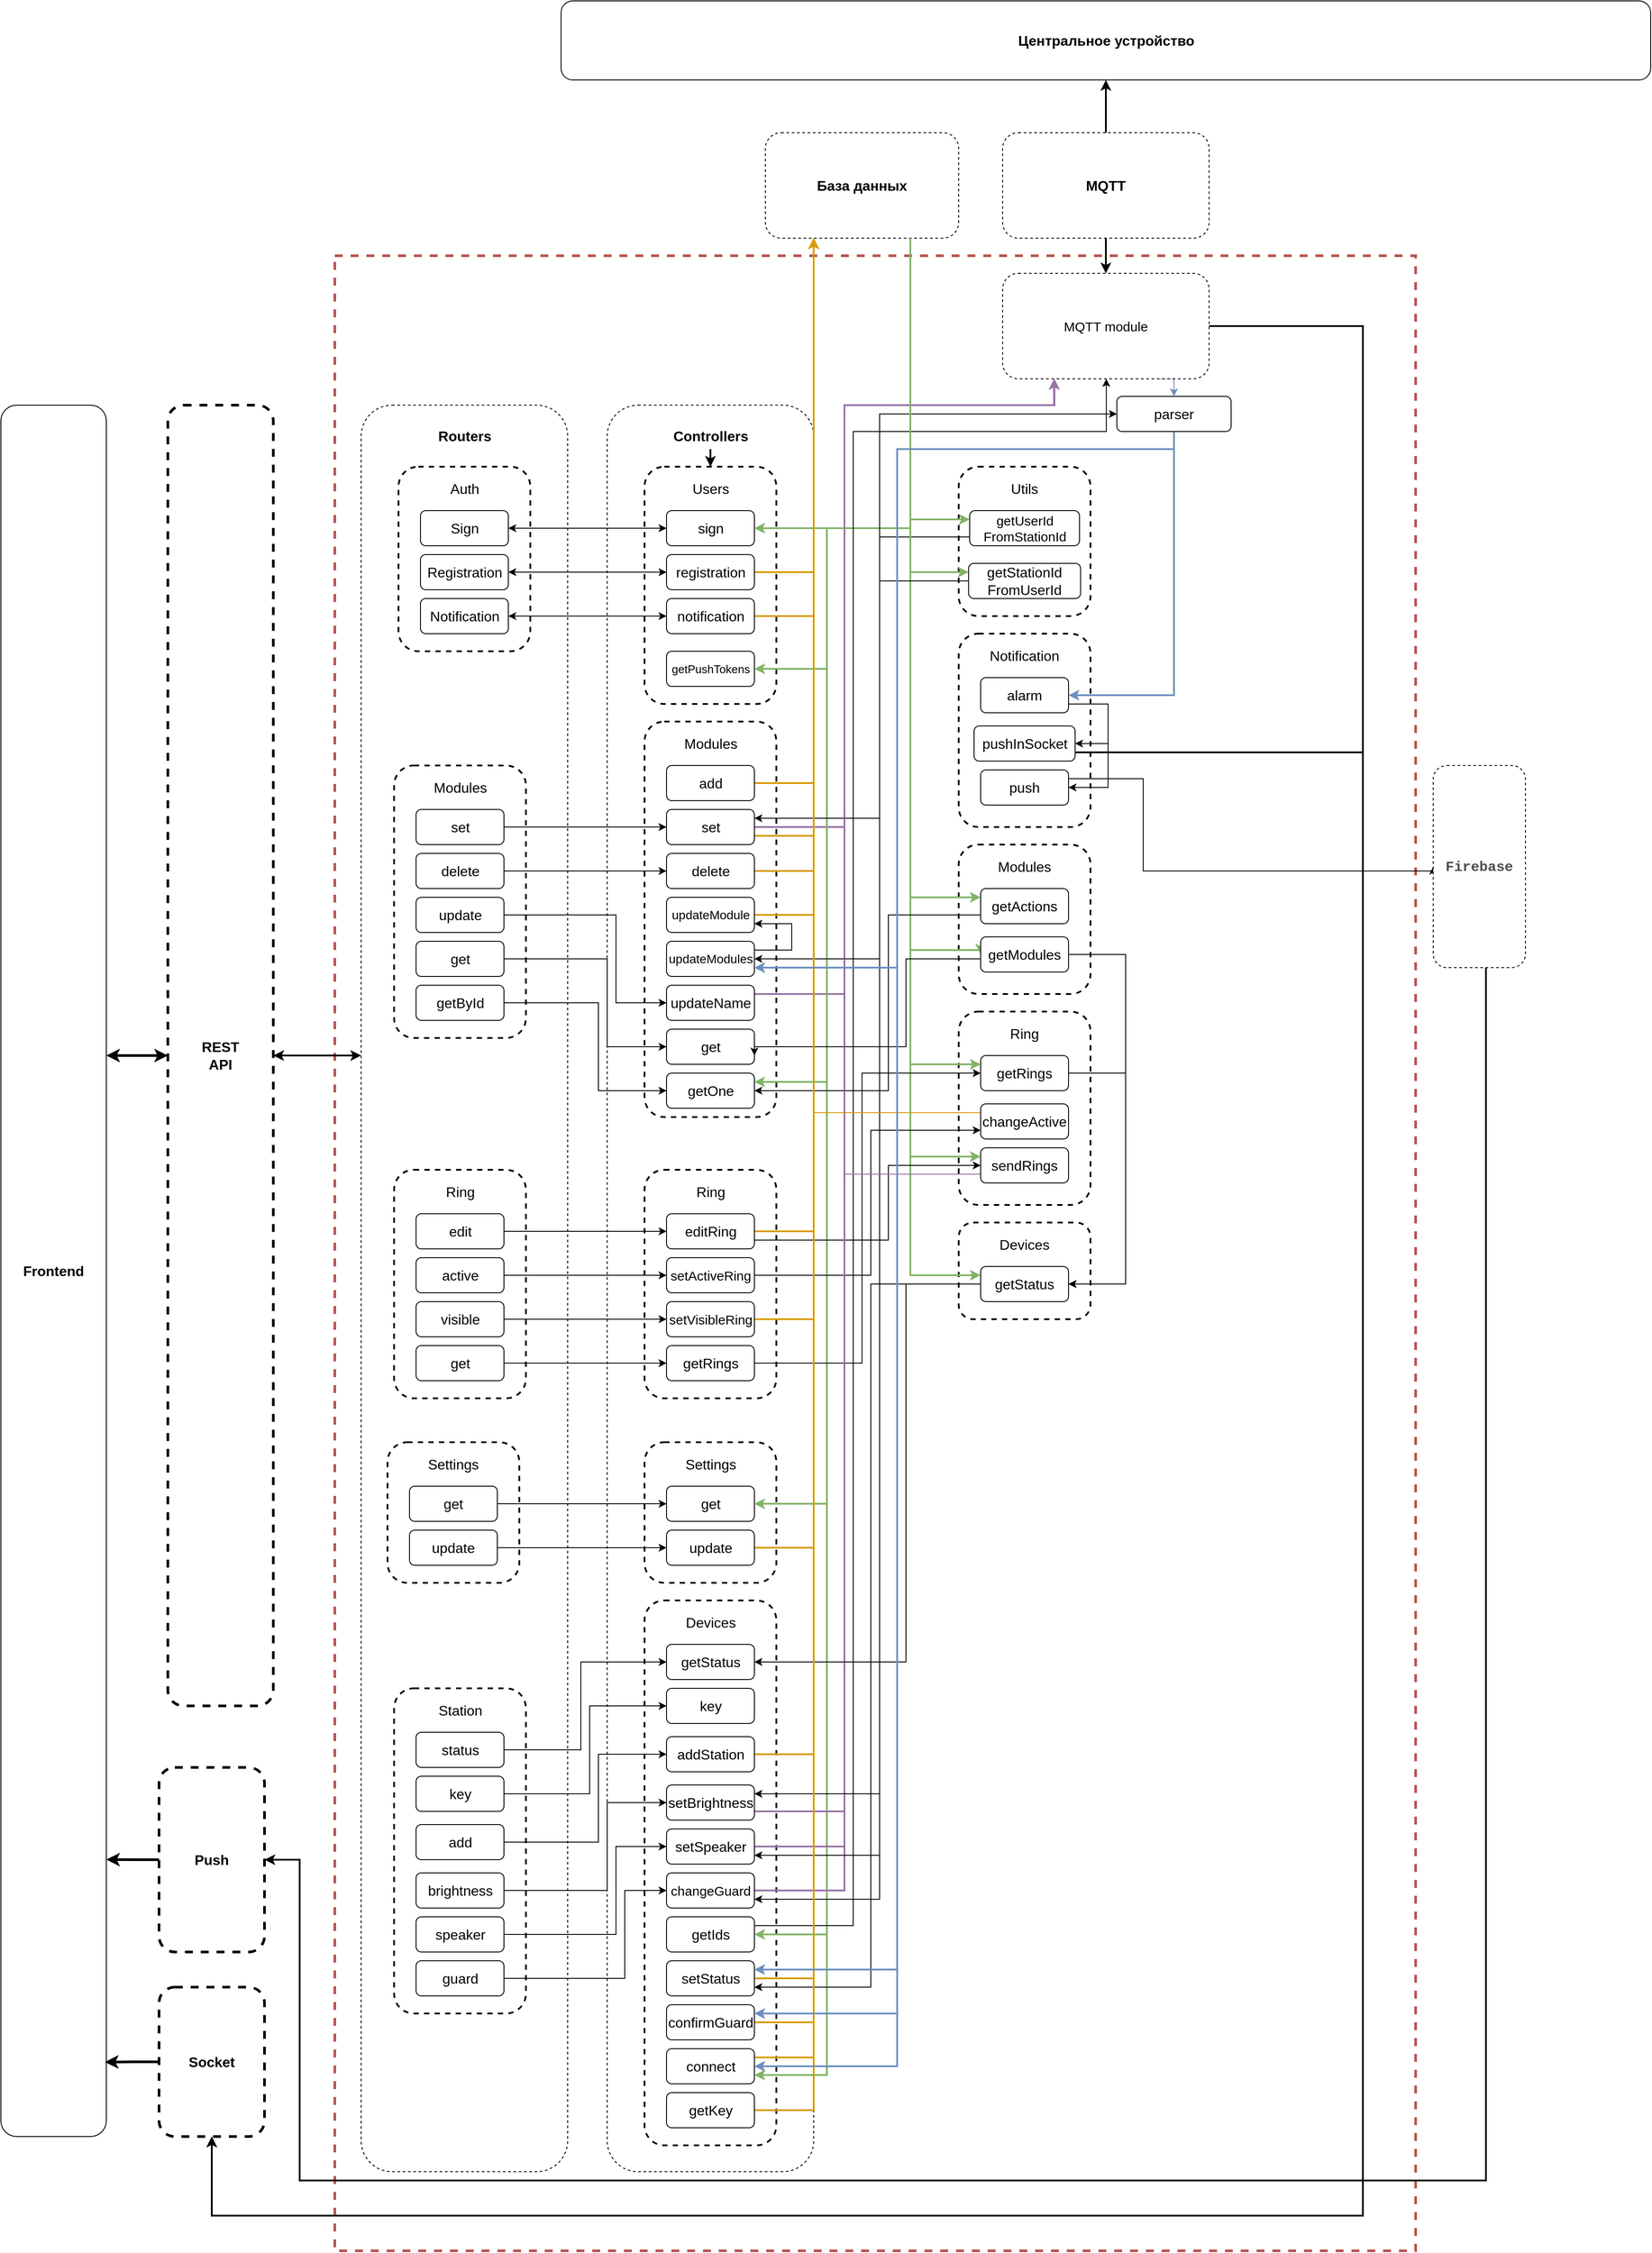 <mxfile version="20.6.0" type="github">
  <diagram id="UAwDEg1ar_Hi7auKyRuf" name="Страница 1">
    <mxGraphModel dx="2873" dy="2730" grid="1" gridSize="10" guides="1" tooltips="1" connect="1" arrows="1" fold="1" page="1" pageScale="1" pageWidth="827" pageHeight="1169" math="0" shadow="0">
      <root>
        <mxCell id="0" />
        <mxCell id="1" parent="0" />
        <mxCell id="dof93kQaqaAO0Wef-bSc-276" value="" style="rounded=0;whiteSpace=wrap;html=1;strokeWidth=3;fontSize=15;fillStyle=auto;fillColor=none;dashed=1;strokeColor=#b85450;" vertex="1" parent="1">
          <mxGeometry x="40" y="60" width="1230" height="2270" as="geometry" />
        </mxCell>
        <mxCell id="dof93kQaqaAO0Wef-bSc-270" value="" style="rounded=1;whiteSpace=wrap;html=1;dashed=1;fontSize=16;" vertex="1" parent="1">
          <mxGeometry x="350" y="230" width="235" height="2010" as="geometry" />
        </mxCell>
        <mxCell id="dof93kQaqaAO0Wef-bSc-210" value="" style="rounded=1;whiteSpace=wrap;html=1;dashed=1;strokeWidth=2;fontSize=16;" vertex="1" parent="1">
          <mxGeometry x="750" y="1160" width="150" height="110" as="geometry" />
        </mxCell>
        <mxCell id="dof93kQaqaAO0Wef-bSc-195" value="" style="rounded=1;whiteSpace=wrap;html=1;dashed=1;strokeWidth=2;fontSize=16;" vertex="1" parent="1">
          <mxGeometry x="750" y="920" width="150" height="220" as="geometry" />
        </mxCell>
        <mxCell id="dof93kQaqaAO0Wef-bSc-177" value="" style="rounded=1;whiteSpace=wrap;html=1;dashed=1;strokeWidth=2;fontSize=16;" vertex="1" parent="1">
          <mxGeometry x="750" y="730" width="150" height="170" as="geometry" />
        </mxCell>
        <mxCell id="dof93kQaqaAO0Wef-bSc-247" style="edgeStyle=orthogonalEdgeStyle;rounded=0;orthogonalLoop=1;jettySize=auto;html=1;exitX=0.75;exitY=1;exitDx=0;exitDy=0;entryX=0.5;entryY=0;entryDx=0;entryDy=0;fontSize=16;startArrow=none;startFill=0;endArrow=classic;endFill=1;fillColor=#dae8fc;strokeColor=#6c8ebf;" edge="1" parent="1" source="dof93kQaqaAO0Wef-bSc-157" target="dof93kQaqaAO0Wef-bSc-245">
          <mxGeometry relative="1" as="geometry" />
        </mxCell>
        <mxCell id="dof93kQaqaAO0Wef-bSc-266" style="edgeStyle=orthogonalEdgeStyle;rounded=0;orthogonalLoop=1;jettySize=auto;html=1;strokeWidth=2;fontSize=16;startArrow=none;startFill=0;endArrow=classic;endFill=1;" edge="1" parent="1" source="dof93kQaqaAO0Wef-bSc-157" target="dof93kQaqaAO0Wef-bSc-263">
          <mxGeometry relative="1" as="geometry">
            <Array as="points">
              <mxPoint x="1210" y="140" />
              <mxPoint x="1210" y="2290" />
              <mxPoint x="-100" y="2290" />
            </Array>
          </mxGeometry>
        </mxCell>
        <mxCell id="dof93kQaqaAO0Wef-bSc-275" style="edgeStyle=orthogonalEdgeStyle;rounded=0;orthogonalLoop=1;jettySize=auto;html=1;entryX=0.5;entryY=1;entryDx=0;entryDy=0;strokeWidth=2;fontSize=15;startArrow=classic;startFill=1;endArrow=classic;endFill=1;" edge="1" parent="1" source="dof93kQaqaAO0Wef-bSc-157" target="dof93kQaqaAO0Wef-bSc-274">
          <mxGeometry relative="1" as="geometry" />
        </mxCell>
        <mxCell id="dof93kQaqaAO0Wef-bSc-157" value="&lt;font style=&quot;font-size: 15px;&quot;&gt;&lt;span style=&quot;font-size: 15px;&quot;&gt;MQTT module&lt;/span&gt;&lt;/font&gt;" style="rounded=1;whiteSpace=wrap;html=1;dashed=1;fontSize=15;fontStyle=0" vertex="1" parent="1">
          <mxGeometry x="800" y="80" width="235" height="120" as="geometry" />
        </mxCell>
        <mxCell id="dof93kQaqaAO0Wef-bSc-77" value="" style="rounded=1;whiteSpace=wrap;html=1;dashed=1;strokeWidth=2;fontSize=16;" vertex="1" parent="1">
          <mxGeometry x="392.5" y="1590" width="150" height="620" as="geometry" />
        </mxCell>
        <mxCell id="dof93kQaqaAO0Wef-bSc-73" value="" style="rounded=1;whiteSpace=wrap;html=1;dashed=1;strokeWidth=2;fontSize=16;" vertex="1" parent="1">
          <mxGeometry x="392.5" y="1410" width="150" height="160" as="geometry" />
        </mxCell>
        <mxCell id="dof93kQaqaAO0Wef-bSc-67" value="" style="rounded=1;whiteSpace=wrap;html=1;dashed=1;strokeWidth=2;fontSize=16;" vertex="1" parent="1">
          <mxGeometry x="392.5" y="1100" width="150" height="260" as="geometry" />
        </mxCell>
        <mxCell id="dof93kQaqaAO0Wef-bSc-60" value="" style="rounded=1;whiteSpace=wrap;html=1;dashed=1;strokeWidth=2;fontSize=16;" vertex="1" parent="1">
          <mxGeometry x="392.5" y="590" width="150" height="450" as="geometry" />
        </mxCell>
        <mxCell id="dof93kQaqaAO0Wef-bSc-55" value="" style="rounded=1;whiteSpace=wrap;html=1;dashed=1;strokeWidth=2;fontSize=16;" vertex="1" parent="1">
          <mxGeometry x="392.5" y="300" width="150" height="270" as="geometry" />
        </mxCell>
        <mxCell id="dof93kQaqaAO0Wef-bSc-51" value="" style="rounded=1;whiteSpace=wrap;html=1;dashed=1;fontSize=16;" vertex="1" parent="1">
          <mxGeometry x="70" y="230" width="235" height="2010" as="geometry" />
        </mxCell>
        <mxCell id="dof93kQaqaAO0Wef-bSc-3" style="edgeStyle=orthogonalEdgeStyle;rounded=0;orthogonalLoop=1;jettySize=auto;html=1;entryX=0;entryY=0.5;entryDx=0;entryDy=0;startArrow=classic;startFill=1;strokeWidth=3;fontSize=16;" edge="1" parent="1" source="dof93kQaqaAO0Wef-bSc-1" target="dof93kQaqaAO0Wef-bSc-2">
          <mxGeometry relative="1" as="geometry">
            <Array as="points">
              <mxPoint x="-200" y="970" />
              <mxPoint x="-200" y="970" />
            </Array>
          </mxGeometry>
        </mxCell>
        <mxCell id="dof93kQaqaAO0Wef-bSc-1" value="Frontend" style="rounded=1;whiteSpace=wrap;html=1;fontSize=16;fontStyle=1" vertex="1" parent="1">
          <mxGeometry x="-340" y="230" width="120" height="1970" as="geometry" />
        </mxCell>
        <mxCell id="dof93kQaqaAO0Wef-bSc-53" style="edgeStyle=orthogonalEdgeStyle;rounded=0;orthogonalLoop=1;jettySize=auto;html=1;fontSize=16;startArrow=classic;startFill=1;strokeWidth=2;" edge="1" parent="1" source="dof93kQaqaAO0Wef-bSc-2" target="dof93kQaqaAO0Wef-bSc-51">
          <mxGeometry relative="1" as="geometry">
            <Array as="points">
              <mxPoint x="50" y="970" />
              <mxPoint x="50" y="970" />
            </Array>
          </mxGeometry>
        </mxCell>
        <mxCell id="dof93kQaqaAO0Wef-bSc-2" value="REST&lt;br style=&quot;font-size: 16px;&quot;&gt;API" style="rounded=1;whiteSpace=wrap;html=1;dashed=1;fontSize=16;fontStyle=1;strokeWidth=3;" vertex="1" parent="1">
          <mxGeometry x="-150" y="230" width="120" height="1480" as="geometry" />
        </mxCell>
        <mxCell id="dof93kQaqaAO0Wef-bSc-8" value="" style="rounded=1;whiteSpace=wrap;html=1;dashed=1;strokeWidth=2;fontSize=16;" vertex="1" parent="1">
          <mxGeometry x="112.5" y="300" width="150" height="210" as="geometry" />
        </mxCell>
        <mxCell id="dof93kQaqaAO0Wef-bSc-94" style="edgeStyle=orthogonalEdgeStyle;rounded=0;orthogonalLoop=1;jettySize=auto;html=1;entryX=0;entryY=0.5;entryDx=0;entryDy=0;fontSize=16;startArrow=classic;startFill=1;" edge="1" parent="1" source="dof93kQaqaAO0Wef-bSc-14" target="dof93kQaqaAO0Wef-bSc-56">
          <mxGeometry relative="1" as="geometry" />
        </mxCell>
        <mxCell id="dof93kQaqaAO0Wef-bSc-14" value="Sign" style="rounded=1;whiteSpace=wrap;html=1;fontSize=16;fontStyle=0" vertex="1" parent="1">
          <mxGeometry x="137.5" y="350" width="100" height="40" as="geometry" />
        </mxCell>
        <mxCell id="dof93kQaqaAO0Wef-bSc-96" style="edgeStyle=orthogonalEdgeStyle;rounded=0;orthogonalLoop=1;jettySize=auto;html=1;entryX=0;entryY=0.5;entryDx=0;entryDy=0;fontSize=16;startArrow=classic;startFill=1;" edge="1" parent="1" source="dof93kQaqaAO0Wef-bSc-15" target="dof93kQaqaAO0Wef-bSc-89">
          <mxGeometry relative="1" as="geometry" />
        </mxCell>
        <mxCell id="dof93kQaqaAO0Wef-bSc-15" value="Notification" style="rounded=1;whiteSpace=wrap;html=1;fontStyle=0;fontSize=16;" vertex="1" parent="1">
          <mxGeometry x="137.5" y="450" width="100" height="40" as="geometry" />
        </mxCell>
        <mxCell id="dof93kQaqaAO0Wef-bSc-92" style="edgeStyle=orthogonalEdgeStyle;rounded=0;orthogonalLoop=1;jettySize=auto;html=1;entryX=0;entryY=0.5;entryDx=0;entryDy=0;fontSize=16;startArrow=classic;startFill=1;" edge="1" parent="1" source="dof93kQaqaAO0Wef-bSc-16" target="dof93kQaqaAO0Wef-bSc-58">
          <mxGeometry relative="1" as="geometry" />
        </mxCell>
        <mxCell id="dof93kQaqaAO0Wef-bSc-16" value="Registration" style="rounded=1;whiteSpace=wrap;html=1;fontStyle=0;fontSize=16;" vertex="1" parent="1">
          <mxGeometry x="137.5" y="400" width="100" height="40" as="geometry" />
        </mxCell>
        <mxCell id="dof93kQaqaAO0Wef-bSc-17" value="Auth" style="text;html=1;strokeColor=none;fillColor=none;align=center;verticalAlign=middle;whiteSpace=wrap;rounded=0;dashed=1;fontSize=16;" vertex="1" parent="1">
          <mxGeometry x="157.5" y="310" width="60" height="30" as="geometry" />
        </mxCell>
        <mxCell id="dof93kQaqaAO0Wef-bSc-23" value="" style="rounded=1;whiteSpace=wrap;html=1;dashed=1;strokeWidth=2;fontSize=16;" vertex="1" parent="1">
          <mxGeometry x="107.5" y="640" width="150" height="310" as="geometry" />
        </mxCell>
        <mxCell id="dof93kQaqaAO0Wef-bSc-111" style="edgeStyle=orthogonalEdgeStyle;rounded=0;orthogonalLoop=1;jettySize=auto;html=1;entryX=0;entryY=0.5;entryDx=0;entryDy=0;fontSize=16;startArrow=none;startFill=0;endArrow=classic;endFill=1;" edge="1" parent="1" source="dof93kQaqaAO0Wef-bSc-24" target="dof93kQaqaAO0Wef-bSc-63">
          <mxGeometry relative="1" as="geometry">
            <Array as="points">
              <mxPoint x="260" y="710" />
              <mxPoint x="260" y="710" />
            </Array>
          </mxGeometry>
        </mxCell>
        <mxCell id="dof93kQaqaAO0Wef-bSc-24" value="set" style="rounded=1;whiteSpace=wrap;html=1;fontSize=16;" vertex="1" parent="1">
          <mxGeometry x="132.5" y="690" width="100" height="40" as="geometry" />
        </mxCell>
        <mxCell id="dof93kQaqaAO0Wef-bSc-117" style="edgeStyle=orthogonalEdgeStyle;rounded=0;orthogonalLoop=1;jettySize=auto;html=1;exitX=1;exitY=0.5;exitDx=0;exitDy=0;entryX=0;entryY=0.5;entryDx=0;entryDy=0;fontSize=16;startArrow=none;startFill=0;endArrow=classic;endFill=1;" edge="1" parent="1" source="dof93kQaqaAO0Wef-bSc-25" target="dof93kQaqaAO0Wef-bSc-107">
          <mxGeometry relative="1" as="geometry">
            <Array as="points">
              <mxPoint x="360" y="810" />
              <mxPoint x="360" y="910" />
            </Array>
          </mxGeometry>
        </mxCell>
        <mxCell id="dof93kQaqaAO0Wef-bSc-25" value="update" style="rounded=1;whiteSpace=wrap;html=1;fontSize=16;" vertex="1" parent="1">
          <mxGeometry x="132.5" y="790" width="100" height="40" as="geometry" />
        </mxCell>
        <mxCell id="dof93kQaqaAO0Wef-bSc-115" style="edgeStyle=orthogonalEdgeStyle;rounded=0;orthogonalLoop=1;jettySize=auto;html=1;entryX=0;entryY=0.5;entryDx=0;entryDy=0;fontSize=16;startArrow=none;startFill=0;endArrow=classic;endFill=1;" edge="1" parent="1" source="dof93kQaqaAO0Wef-bSc-26" target="dof93kQaqaAO0Wef-bSc-62">
          <mxGeometry relative="1" as="geometry">
            <Array as="points">
              <mxPoint x="290" y="760" />
              <mxPoint x="290" y="760" />
            </Array>
          </mxGeometry>
        </mxCell>
        <mxCell id="dof93kQaqaAO0Wef-bSc-26" value="delete" style="rounded=1;whiteSpace=wrap;html=1;fontSize=16;" vertex="1" parent="1">
          <mxGeometry x="132.5" y="740" width="100" height="40" as="geometry" />
        </mxCell>
        <mxCell id="dof93kQaqaAO0Wef-bSc-27" value="Modules" style="text;html=1;strokeColor=none;fillColor=none;align=center;verticalAlign=middle;whiteSpace=wrap;rounded=0;dashed=1;fontSize=16;" vertex="1" parent="1">
          <mxGeometry x="152.5" y="650" width="60" height="30" as="geometry" />
        </mxCell>
        <mxCell id="dof93kQaqaAO0Wef-bSc-114" style="edgeStyle=orthogonalEdgeStyle;rounded=0;orthogonalLoop=1;jettySize=auto;html=1;entryX=0;entryY=0.5;entryDx=0;entryDy=0;fontSize=16;startArrow=none;startFill=0;endArrow=classic;endFill=1;" edge="1" parent="1" source="dof93kQaqaAO0Wef-bSc-28" target="dof93kQaqaAO0Wef-bSc-108">
          <mxGeometry relative="1" as="geometry">
            <Array as="points">
              <mxPoint x="350" y="860" />
              <mxPoint x="350" y="960" />
            </Array>
          </mxGeometry>
        </mxCell>
        <mxCell id="dof93kQaqaAO0Wef-bSc-28" value="get" style="rounded=1;whiteSpace=wrap;html=1;fontSize=16;" vertex="1" parent="1">
          <mxGeometry x="132.5" y="840" width="100" height="40" as="geometry" />
        </mxCell>
        <mxCell id="dof93kQaqaAO0Wef-bSc-118" style="edgeStyle=orthogonalEdgeStyle;rounded=0;orthogonalLoop=1;jettySize=auto;html=1;entryX=0;entryY=0.5;entryDx=0;entryDy=0;fontSize=16;startArrow=none;startFill=0;endArrow=classic;endFill=1;" edge="1" parent="1" source="dof93kQaqaAO0Wef-bSc-29" target="dof93kQaqaAO0Wef-bSc-109">
          <mxGeometry relative="1" as="geometry">
            <Array as="points">
              <mxPoint x="340" y="910" />
              <mxPoint x="340" y="1010" />
            </Array>
          </mxGeometry>
        </mxCell>
        <mxCell id="dof93kQaqaAO0Wef-bSc-29" value="getById" style="rounded=1;whiteSpace=wrap;html=1;fontSize=16;" vertex="1" parent="1">
          <mxGeometry x="132.5" y="890" width="100" height="40" as="geometry" />
        </mxCell>
        <mxCell id="dof93kQaqaAO0Wef-bSc-30" value="" style="rounded=1;whiteSpace=wrap;html=1;dashed=1;strokeWidth=2;fontSize=16;" vertex="1" parent="1">
          <mxGeometry x="107.5" y="1100" width="150" height="260" as="geometry" />
        </mxCell>
        <mxCell id="dof93kQaqaAO0Wef-bSc-119" style="edgeStyle=orthogonalEdgeStyle;rounded=0;orthogonalLoop=1;jettySize=auto;html=1;entryX=0;entryY=0.5;entryDx=0;entryDy=0;fontSize=16;startArrow=none;startFill=0;endArrow=classic;endFill=1;" edge="1" parent="1" source="dof93kQaqaAO0Wef-bSc-31" target="dof93kQaqaAO0Wef-bSc-68">
          <mxGeometry relative="1" as="geometry">
            <Array as="points">
              <mxPoint x="290" y="1170" />
              <mxPoint x="290" y="1170" />
            </Array>
          </mxGeometry>
        </mxCell>
        <mxCell id="dof93kQaqaAO0Wef-bSc-31" value="edit" style="rounded=1;whiteSpace=wrap;html=1;fontSize=16;" vertex="1" parent="1">
          <mxGeometry x="132.5" y="1150" width="100" height="40" as="geometry" />
        </mxCell>
        <mxCell id="dof93kQaqaAO0Wef-bSc-121" style="edgeStyle=orthogonalEdgeStyle;rounded=0;orthogonalLoop=1;jettySize=auto;html=1;entryX=0;entryY=0.5;entryDx=0;entryDy=0;fontSize=16;startArrow=none;startFill=0;endArrow=classic;endFill=1;" edge="1" parent="1" source="dof93kQaqaAO0Wef-bSc-32" target="dof93kQaqaAO0Wef-bSc-69">
          <mxGeometry relative="1" as="geometry">
            <Array as="points">
              <mxPoint x="300" y="1270" />
              <mxPoint x="300" y="1270" />
            </Array>
          </mxGeometry>
        </mxCell>
        <mxCell id="dof93kQaqaAO0Wef-bSc-32" value="visible" style="rounded=1;whiteSpace=wrap;html=1;fontSize=16;" vertex="1" parent="1">
          <mxGeometry x="132.5" y="1250" width="100" height="40" as="geometry" />
        </mxCell>
        <mxCell id="dof93kQaqaAO0Wef-bSc-120" style="edgeStyle=orthogonalEdgeStyle;rounded=0;orthogonalLoop=1;jettySize=auto;html=1;entryX=0;entryY=0.5;entryDx=0;entryDy=0;fontSize=16;startArrow=none;startFill=0;endArrow=classic;endFill=1;" edge="1" parent="1" source="dof93kQaqaAO0Wef-bSc-33" target="dof93kQaqaAO0Wef-bSc-70">
          <mxGeometry relative="1" as="geometry" />
        </mxCell>
        <mxCell id="dof93kQaqaAO0Wef-bSc-33" value="active" style="rounded=1;whiteSpace=wrap;html=1;fontSize=16;" vertex="1" parent="1">
          <mxGeometry x="132.5" y="1200" width="100" height="40" as="geometry" />
        </mxCell>
        <mxCell id="dof93kQaqaAO0Wef-bSc-34" value="Ring" style="text;html=1;strokeColor=none;fillColor=none;align=center;verticalAlign=middle;whiteSpace=wrap;rounded=0;dashed=1;fontSize=16;" vertex="1" parent="1">
          <mxGeometry x="152.5" y="1110" width="60" height="30" as="geometry" />
        </mxCell>
        <mxCell id="dof93kQaqaAO0Wef-bSc-122" style="edgeStyle=orthogonalEdgeStyle;rounded=0;orthogonalLoop=1;jettySize=auto;html=1;entryX=0;entryY=0.5;entryDx=0;entryDy=0;fontSize=16;startArrow=none;startFill=0;endArrow=classic;endFill=1;" edge="1" parent="1" source="dof93kQaqaAO0Wef-bSc-35" target="dof93kQaqaAO0Wef-bSc-72">
          <mxGeometry relative="1" as="geometry">
            <Array as="points">
              <mxPoint x="270" y="1320" />
              <mxPoint x="270" y="1320" />
            </Array>
          </mxGeometry>
        </mxCell>
        <mxCell id="dof93kQaqaAO0Wef-bSc-35" value="get" style="rounded=1;whiteSpace=wrap;html=1;fontSize=16;" vertex="1" parent="1">
          <mxGeometry x="132.5" y="1300" width="100" height="40" as="geometry" />
        </mxCell>
        <mxCell id="dof93kQaqaAO0Wef-bSc-37" value="" style="rounded=1;whiteSpace=wrap;html=1;dashed=1;strokeWidth=2;fontSize=16;" vertex="1" parent="1">
          <mxGeometry x="100" y="1410" width="150" height="160" as="geometry" />
        </mxCell>
        <mxCell id="dof93kQaqaAO0Wef-bSc-123" style="edgeStyle=orthogonalEdgeStyle;rounded=0;orthogonalLoop=1;jettySize=auto;html=1;entryX=0;entryY=0.5;entryDx=0;entryDy=0;fontSize=16;startArrow=none;startFill=0;endArrow=classic;endFill=1;" edge="1" parent="1" source="dof93kQaqaAO0Wef-bSc-38" target="dof93kQaqaAO0Wef-bSc-74">
          <mxGeometry relative="1" as="geometry">
            <Array as="points">
              <mxPoint x="260" y="1480" />
              <mxPoint x="260" y="1480" />
            </Array>
          </mxGeometry>
        </mxCell>
        <mxCell id="dof93kQaqaAO0Wef-bSc-38" value="get" style="rounded=1;whiteSpace=wrap;html=1;fontSize=16;" vertex="1" parent="1">
          <mxGeometry x="125" y="1460" width="100" height="40" as="geometry" />
        </mxCell>
        <mxCell id="dof93kQaqaAO0Wef-bSc-124" style="edgeStyle=orthogonalEdgeStyle;rounded=0;orthogonalLoop=1;jettySize=auto;html=1;entryX=0;entryY=0.5;entryDx=0;entryDy=0;fontSize=16;startArrow=none;startFill=0;endArrow=classic;endFill=1;" edge="1" parent="1" source="dof93kQaqaAO0Wef-bSc-40" target="dof93kQaqaAO0Wef-bSc-75">
          <mxGeometry relative="1" as="geometry" />
        </mxCell>
        <mxCell id="dof93kQaqaAO0Wef-bSc-40" value="update" style="rounded=1;whiteSpace=wrap;html=1;fontSize=16;" vertex="1" parent="1">
          <mxGeometry x="125" y="1510" width="100" height="40" as="geometry" />
        </mxCell>
        <mxCell id="dof93kQaqaAO0Wef-bSc-41" value="Settings" style="text;html=1;strokeColor=none;fillColor=none;align=center;verticalAlign=middle;whiteSpace=wrap;rounded=0;dashed=1;fontSize=16;" vertex="1" parent="1">
          <mxGeometry x="145" y="1420" width="60" height="30" as="geometry" />
        </mxCell>
        <mxCell id="dof93kQaqaAO0Wef-bSc-43" value="" style="rounded=1;whiteSpace=wrap;html=1;dashed=1;strokeWidth=2;fontSize=16;" vertex="1" parent="1">
          <mxGeometry x="107.5" y="1690" width="150" height="370" as="geometry" />
        </mxCell>
        <mxCell id="dof93kQaqaAO0Wef-bSc-131" style="edgeStyle=orthogonalEdgeStyle;rounded=0;orthogonalLoop=1;jettySize=auto;html=1;entryX=0;entryY=0.5;entryDx=0;entryDy=0;fontSize=16;startArrow=none;startFill=0;endArrow=classic;endFill=1;" edge="1" parent="1" source="dof93kQaqaAO0Wef-bSc-44" target="dof93kQaqaAO0Wef-bSc-78">
          <mxGeometry relative="1" as="geometry">
            <Array as="points">
              <mxPoint x="320" y="1760" />
              <mxPoint x="320" y="1660" />
            </Array>
          </mxGeometry>
        </mxCell>
        <mxCell id="dof93kQaqaAO0Wef-bSc-44" value="status" style="rounded=1;whiteSpace=wrap;html=1;fontSize=16;" vertex="1" parent="1">
          <mxGeometry x="132.5" y="1740" width="100" height="40" as="geometry" />
        </mxCell>
        <mxCell id="dof93kQaqaAO0Wef-bSc-132" style="edgeStyle=orthogonalEdgeStyle;rounded=0;orthogonalLoop=1;jettySize=auto;html=1;entryX=0;entryY=0.5;entryDx=0;entryDy=0;fontSize=16;startArrow=none;startFill=0;endArrow=classic;endFill=1;" edge="1" parent="1" source="dof93kQaqaAO0Wef-bSc-45" target="dof93kQaqaAO0Wef-bSc-79">
          <mxGeometry relative="1" as="geometry">
            <Array as="points">
              <mxPoint x="330" y="1810" />
              <mxPoint x="330" y="1710" />
            </Array>
          </mxGeometry>
        </mxCell>
        <mxCell id="dof93kQaqaAO0Wef-bSc-45" value="key" style="rounded=1;whiteSpace=wrap;html=1;fontSize=16;" vertex="1" parent="1">
          <mxGeometry x="132.5" y="1790" width="100" height="40" as="geometry" />
        </mxCell>
        <mxCell id="dof93kQaqaAO0Wef-bSc-46" value="Station" style="text;html=1;strokeColor=none;fillColor=none;align=center;verticalAlign=middle;whiteSpace=wrap;rounded=0;dashed=1;fontSize=16;" vertex="1" parent="1">
          <mxGeometry x="152.5" y="1700" width="60" height="30" as="geometry" />
        </mxCell>
        <mxCell id="dof93kQaqaAO0Wef-bSc-133" style="edgeStyle=orthogonalEdgeStyle;rounded=0;orthogonalLoop=1;jettySize=auto;html=1;entryX=0;entryY=0.5;entryDx=0;entryDy=0;fontSize=16;startArrow=none;startFill=0;endArrow=classic;endFill=1;" edge="1" parent="1" source="dof93kQaqaAO0Wef-bSc-47" target="dof93kQaqaAO0Wef-bSc-81">
          <mxGeometry relative="1" as="geometry">
            <Array as="points">
              <mxPoint x="340" y="1865" />
              <mxPoint x="340" y="1765" />
            </Array>
          </mxGeometry>
        </mxCell>
        <mxCell id="dof93kQaqaAO0Wef-bSc-47" value="add" style="rounded=1;whiteSpace=wrap;html=1;fontSize=16;" vertex="1" parent="1">
          <mxGeometry x="132.5" y="1845" width="100" height="40" as="geometry" />
        </mxCell>
        <mxCell id="dof93kQaqaAO0Wef-bSc-134" style="edgeStyle=orthogonalEdgeStyle;rounded=0;orthogonalLoop=1;jettySize=auto;html=1;entryX=0;entryY=0.5;entryDx=0;entryDy=0;fontSize=16;startArrow=none;startFill=0;endArrow=classic;endFill=1;" edge="1" parent="1" source="dof93kQaqaAO0Wef-bSc-48" target="dof93kQaqaAO0Wef-bSc-82">
          <mxGeometry relative="1" as="geometry">
            <Array as="points">
              <mxPoint x="350" y="1920" />
              <mxPoint x="350" y="1820" />
            </Array>
          </mxGeometry>
        </mxCell>
        <mxCell id="dof93kQaqaAO0Wef-bSc-48" value="brightness" style="rounded=1;whiteSpace=wrap;html=1;fontSize=16;" vertex="1" parent="1">
          <mxGeometry x="132.5" y="1900" width="100" height="40" as="geometry" />
        </mxCell>
        <mxCell id="dof93kQaqaAO0Wef-bSc-135" style="edgeStyle=orthogonalEdgeStyle;rounded=0;orthogonalLoop=1;jettySize=auto;html=1;entryX=0;entryY=0.5;entryDx=0;entryDy=0;fontSize=16;startArrow=none;startFill=0;endArrow=classic;endFill=1;" edge="1" parent="1" source="dof93kQaqaAO0Wef-bSc-49" target="dof93kQaqaAO0Wef-bSc-83">
          <mxGeometry relative="1" as="geometry">
            <Array as="points">
              <mxPoint x="360" y="1970" />
              <mxPoint x="360" y="1870" />
            </Array>
          </mxGeometry>
        </mxCell>
        <mxCell id="dof93kQaqaAO0Wef-bSc-49" value="speaker" style="rounded=1;whiteSpace=wrap;html=1;fontSize=16;" vertex="1" parent="1">
          <mxGeometry x="132.5" y="1950" width="100" height="40" as="geometry" />
        </mxCell>
        <mxCell id="dof93kQaqaAO0Wef-bSc-136" style="edgeStyle=orthogonalEdgeStyle;rounded=0;orthogonalLoop=1;jettySize=auto;html=1;entryX=0;entryY=0.5;entryDx=0;entryDy=0;fontSize=16;startArrow=none;startFill=0;endArrow=classic;endFill=1;" edge="1" parent="1" source="dof93kQaqaAO0Wef-bSc-50" target="dof93kQaqaAO0Wef-bSc-84">
          <mxGeometry relative="1" as="geometry">
            <Array as="points">
              <mxPoint x="370" y="2020" />
              <mxPoint x="370" y="1920" />
            </Array>
          </mxGeometry>
        </mxCell>
        <mxCell id="dof93kQaqaAO0Wef-bSc-50" value="guard" style="rounded=1;whiteSpace=wrap;html=1;fontSize=16;" vertex="1" parent="1">
          <mxGeometry x="132.5" y="2000" width="100" height="40" as="geometry" />
        </mxCell>
        <mxCell id="dof93kQaqaAO0Wef-bSc-52" value="Routers" style="text;html=1;strokeColor=none;fillColor=none;align=center;verticalAlign=middle;whiteSpace=wrap;rounded=0;dashed=1;strokeWidth=1;fontSize=16;fontStyle=1" vertex="1" parent="1">
          <mxGeometry x="157.5" y="250" width="60" height="30" as="geometry" />
        </mxCell>
        <mxCell id="dof93kQaqaAO0Wef-bSc-182" style="edgeStyle=orthogonalEdgeStyle;rounded=0;orthogonalLoop=1;jettySize=auto;html=1;exitX=0.75;exitY=1;exitDx=0;exitDy=0;entryX=0;entryY=0.5;entryDx=0;entryDy=0;fontSize=16;startArrow=none;startFill=0;endArrow=classic;endFill=1;fillColor=#d5e8d4;strokeColor=#82b366;strokeWidth=2;" edge="1" parent="1" source="dof93kQaqaAO0Wef-bSc-54" target="dof93kQaqaAO0Wef-bSc-179">
          <mxGeometry relative="1" as="geometry">
            <Array as="points">
              <mxPoint x="695" y="850" />
            </Array>
          </mxGeometry>
        </mxCell>
        <mxCell id="dof93kQaqaAO0Wef-bSc-191" style="edgeStyle=orthogonalEdgeStyle;rounded=0;orthogonalLoop=1;jettySize=auto;html=1;exitX=0.75;exitY=1;exitDx=0;exitDy=0;entryX=0;entryY=0.25;entryDx=0;entryDy=0;fontSize=16;startArrow=none;startFill=0;endArrow=classic;endFill=1;fillColor=#d5e8d4;strokeColor=#82b366;strokeWidth=2;" edge="1" parent="1" source="dof93kQaqaAO0Wef-bSc-54" target="dof93kQaqaAO0Wef-bSc-178">
          <mxGeometry relative="1" as="geometry">
            <Array as="points">
              <mxPoint x="695" y="790" />
            </Array>
          </mxGeometry>
        </mxCell>
        <mxCell id="dof93kQaqaAO0Wef-bSc-200" style="edgeStyle=orthogonalEdgeStyle;rounded=0;orthogonalLoop=1;jettySize=auto;html=1;exitX=0.75;exitY=1;exitDx=0;exitDy=0;entryX=0;entryY=0.25;entryDx=0;entryDy=0;fontSize=16;startArrow=none;startFill=0;endArrow=classic;endFill=1;fillColor=#d5e8d4;strokeColor=#82b366;strokeWidth=2;" edge="1" parent="1" source="dof93kQaqaAO0Wef-bSc-54" target="dof93kQaqaAO0Wef-bSc-196">
          <mxGeometry relative="1" as="geometry">
            <Array as="points">
              <mxPoint x="695" y="980" />
            </Array>
          </mxGeometry>
        </mxCell>
        <mxCell id="dof93kQaqaAO0Wef-bSc-202" style="edgeStyle=orthogonalEdgeStyle;rounded=0;orthogonalLoop=1;jettySize=auto;html=1;exitX=0.75;exitY=1;exitDx=0;exitDy=0;entryX=0;entryY=0.25;entryDx=0;entryDy=0;fontSize=16;startArrow=none;startFill=0;endArrow=classic;endFill=1;fillColor=#d5e8d4;strokeColor=#82b366;strokeWidth=2;" edge="1" parent="1" source="dof93kQaqaAO0Wef-bSc-54" target="dof93kQaqaAO0Wef-bSc-199">
          <mxGeometry relative="1" as="geometry" />
        </mxCell>
        <mxCell id="dof93kQaqaAO0Wef-bSc-208" style="edgeStyle=orthogonalEdgeStyle;rounded=0;orthogonalLoop=1;jettySize=auto;html=1;exitX=0.75;exitY=1;exitDx=0;exitDy=0;entryX=1;entryY=0.5;entryDx=0;entryDy=0;fontSize=16;startArrow=none;startFill=0;endArrow=classic;endFill=1;fillColor=#d5e8d4;strokeColor=#82b366;strokeWidth=2;" edge="1" parent="1" source="dof93kQaqaAO0Wef-bSc-54" target="dof93kQaqaAO0Wef-bSc-74">
          <mxGeometry relative="1" as="geometry">
            <Array as="points">
              <mxPoint x="695" y="370" />
              <mxPoint x="600" y="370" />
              <mxPoint x="600" y="1480" />
            </Array>
          </mxGeometry>
        </mxCell>
        <mxCell id="dof93kQaqaAO0Wef-bSc-216" style="edgeStyle=orthogonalEdgeStyle;rounded=0;orthogonalLoop=1;jettySize=auto;html=1;exitX=0.75;exitY=1;exitDx=0;exitDy=0;entryX=0;entryY=0.25;entryDx=0;entryDy=0;fontSize=16;startArrow=none;startFill=0;endArrow=classic;endFill=1;fillColor=#d5e8d4;strokeColor=#82b366;strokeWidth=2;" edge="1" parent="1" source="dof93kQaqaAO0Wef-bSc-54" target="dof93kQaqaAO0Wef-bSc-211">
          <mxGeometry relative="1" as="geometry" />
        </mxCell>
        <mxCell id="dof93kQaqaAO0Wef-bSc-232" style="edgeStyle=orthogonalEdgeStyle;rounded=0;orthogonalLoop=1;jettySize=auto;html=1;exitX=0.75;exitY=1;exitDx=0;exitDy=0;fontSize=16;startArrow=none;startFill=0;endArrow=classic;endFill=1;fillColor=#d5e8d4;strokeColor=#82b366;strokeWidth=2;" edge="1" parent="1" source="dof93kQaqaAO0Wef-bSc-54" target="dof93kQaqaAO0Wef-bSc-125">
          <mxGeometry relative="1" as="geometry">
            <mxPoint x="520" y="1970" as="targetPoint" />
            <Array as="points">
              <mxPoint x="695" y="370" />
              <mxPoint x="600" y="370" />
              <mxPoint x="600" y="1970" />
            </Array>
          </mxGeometry>
        </mxCell>
        <mxCell id="dof93kQaqaAO0Wef-bSc-242" style="edgeStyle=orthogonalEdgeStyle;rounded=0;orthogonalLoop=1;jettySize=auto;html=1;exitX=0.75;exitY=1;exitDx=0;exitDy=0;entryX=1;entryY=0.75;entryDx=0;entryDy=0;fontSize=16;startArrow=none;startFill=0;endArrow=classic;endFill=1;fillColor=#d5e8d4;strokeColor=#82b366;strokeWidth=2;" edge="1" parent="1" source="dof93kQaqaAO0Wef-bSc-54" target="dof93kQaqaAO0Wef-bSc-128">
          <mxGeometry relative="1" as="geometry">
            <Array as="points">
              <mxPoint x="695" y="370" />
              <mxPoint x="600" y="370" />
              <mxPoint x="600" y="2130" />
            </Array>
          </mxGeometry>
        </mxCell>
        <mxCell id="dof93kQaqaAO0Wef-bSc-54" value="&lt;font style=&quot;font-size: 16px;&quot;&gt;&lt;b style=&quot;font-size: 16px;&quot;&gt;База данных&lt;/b&gt;&lt;/font&gt;" style="rounded=1;whiteSpace=wrap;html=1;dashed=1;strokeWidth=1;fontSize=16;" vertex="1" parent="1">
          <mxGeometry x="530" y="-80" width="220" height="120" as="geometry" />
        </mxCell>
        <mxCell id="dof93kQaqaAO0Wef-bSc-144" style="edgeStyle=orthogonalEdgeStyle;rounded=0;orthogonalLoop=1;jettySize=auto;html=1;entryX=0.75;entryY=1;entryDx=0;entryDy=0;fontSize=16;startArrow=classic;startFill=1;endArrow=none;endFill=0;fillColor=#d5e8d4;strokeColor=#82b366;strokeWidth=2;" edge="1" parent="1" source="dof93kQaqaAO0Wef-bSc-56" target="dof93kQaqaAO0Wef-bSc-54">
          <mxGeometry relative="1" as="geometry" />
        </mxCell>
        <mxCell id="dof93kQaqaAO0Wef-bSc-56" value="sign" style="rounded=1;whiteSpace=wrap;html=1;fontSize=16;" vertex="1" parent="1">
          <mxGeometry x="417.5" y="350" width="100" height="40" as="geometry" />
        </mxCell>
        <mxCell id="dof93kQaqaAO0Wef-bSc-147" style="edgeStyle=orthogonalEdgeStyle;rounded=0;orthogonalLoop=1;jettySize=auto;html=1;entryX=0.25;entryY=1;entryDx=0;entryDy=0;fontSize=16;startArrow=none;startFill=0;endArrow=classic;endFill=1;fillColor=#ffe6cc;strokeColor=#d79b00;strokeWidth=2;" edge="1" parent="1" source="dof93kQaqaAO0Wef-bSc-58" target="dof93kQaqaAO0Wef-bSc-54">
          <mxGeometry relative="1" as="geometry" />
        </mxCell>
        <mxCell id="dof93kQaqaAO0Wef-bSc-58" value="registration" style="rounded=1;whiteSpace=wrap;html=1;fontSize=16;" vertex="1" parent="1">
          <mxGeometry x="417.5" y="400" width="100" height="40" as="geometry" />
        </mxCell>
        <mxCell id="dof93kQaqaAO0Wef-bSc-59" value="Users" style="text;html=1;strokeColor=none;fillColor=none;align=center;verticalAlign=middle;whiteSpace=wrap;rounded=0;dashed=1;fontSize=16;" vertex="1" parent="1">
          <mxGeometry x="437.5" y="310" width="60" height="30" as="geometry" />
        </mxCell>
        <mxCell id="dof93kQaqaAO0Wef-bSc-149" style="edgeStyle=orthogonalEdgeStyle;rounded=0;orthogonalLoop=1;jettySize=auto;html=1;entryX=0.25;entryY=1;entryDx=0;entryDy=0;fontSize=16;startArrow=none;startFill=0;endArrow=classic;endFill=1;fillColor=#ffe6cc;strokeColor=#d79b00;strokeWidth=2;" edge="1" parent="1" source="dof93kQaqaAO0Wef-bSc-61" target="dof93kQaqaAO0Wef-bSc-54">
          <mxGeometry relative="1" as="geometry" />
        </mxCell>
        <mxCell id="dof93kQaqaAO0Wef-bSc-61" value="add" style="rounded=1;whiteSpace=wrap;html=1;fontSize=16;" vertex="1" parent="1">
          <mxGeometry x="417.5" y="640" width="100" height="40" as="geometry" />
        </mxCell>
        <mxCell id="dof93kQaqaAO0Wef-bSc-151" style="edgeStyle=orthogonalEdgeStyle;rounded=0;orthogonalLoop=1;jettySize=auto;html=1;entryX=0.25;entryY=1;entryDx=0;entryDy=0;fontSize=16;startArrow=none;startFill=0;endArrow=classic;endFill=1;fillColor=#ffe6cc;strokeColor=#d79b00;strokeWidth=2;" edge="1" parent="1" source="dof93kQaqaAO0Wef-bSc-62" target="dof93kQaqaAO0Wef-bSc-54">
          <mxGeometry relative="1" as="geometry" />
        </mxCell>
        <mxCell id="dof93kQaqaAO0Wef-bSc-62" value="delete" style="rounded=1;whiteSpace=wrap;html=1;fontSize=16;" vertex="1" parent="1">
          <mxGeometry x="417.5" y="740" width="100" height="40" as="geometry" />
        </mxCell>
        <mxCell id="dof93kQaqaAO0Wef-bSc-150" style="edgeStyle=orthogonalEdgeStyle;rounded=0;orthogonalLoop=1;jettySize=auto;html=1;entryX=0.25;entryY=1;entryDx=0;entryDy=0;fontSize=16;startArrow=none;startFill=0;endArrow=classic;endFill=1;fillColor=#ffe6cc;strokeColor=#d79b00;strokeWidth=2;" edge="1" parent="1" source="dof93kQaqaAO0Wef-bSc-63" target="dof93kQaqaAO0Wef-bSc-54">
          <mxGeometry relative="1" as="geometry">
            <Array as="points">
              <mxPoint x="585" y="720" />
            </Array>
          </mxGeometry>
        </mxCell>
        <mxCell id="dof93kQaqaAO0Wef-bSc-171" style="edgeStyle=orthogonalEdgeStyle;rounded=0;orthogonalLoop=1;jettySize=auto;html=1;entryX=0.25;entryY=1;entryDx=0;entryDy=0;fontSize=16;startArrow=none;startFill=0;endArrow=classic;endFill=1;fillColor=#e1d5e7;strokeColor=#9673a6;strokeWidth=2;" edge="1" parent="1" source="dof93kQaqaAO0Wef-bSc-63" target="dof93kQaqaAO0Wef-bSc-157">
          <mxGeometry relative="1" as="geometry">
            <Array as="points">
              <mxPoint x="620" y="710" />
              <mxPoint x="620" y="230" />
              <mxPoint x="859" y="230" />
            </Array>
          </mxGeometry>
        </mxCell>
        <mxCell id="dof93kQaqaAO0Wef-bSc-63" value="set" style="rounded=1;whiteSpace=wrap;html=1;fontSize=16;" vertex="1" parent="1">
          <mxGeometry x="417.5" y="690" width="100" height="40" as="geometry" />
        </mxCell>
        <mxCell id="dof93kQaqaAO0Wef-bSc-64" value="Modules" style="text;html=1;strokeColor=none;fillColor=none;align=center;verticalAlign=middle;whiteSpace=wrap;rounded=0;dashed=1;fontSize=16;" vertex="1" parent="1">
          <mxGeometry x="437.5" y="600" width="60" height="30" as="geometry" />
        </mxCell>
        <mxCell id="dof93kQaqaAO0Wef-bSc-152" style="edgeStyle=orthogonalEdgeStyle;rounded=0;orthogonalLoop=1;jettySize=auto;html=1;entryX=0.25;entryY=1;entryDx=0;entryDy=0;fontSize=16;startArrow=none;startFill=0;endArrow=classic;endFill=1;fillColor=#ffe6cc;strokeColor=#d79b00;strokeWidth=2;" edge="1" parent="1" source="dof93kQaqaAO0Wef-bSc-65" target="dof93kQaqaAO0Wef-bSc-54">
          <mxGeometry relative="1" as="geometry" />
        </mxCell>
        <mxCell id="dof93kQaqaAO0Wef-bSc-65" value="updateModule" style="rounded=1;whiteSpace=wrap;html=1;fontSize=14;" vertex="1" parent="1">
          <mxGeometry x="417.5" y="790" width="100" height="40" as="geometry" />
        </mxCell>
        <mxCell id="dof93kQaqaAO0Wef-bSc-204" style="edgeStyle=orthogonalEdgeStyle;rounded=0;orthogonalLoop=1;jettySize=auto;html=1;entryX=0.25;entryY=1;entryDx=0;entryDy=0;fontSize=16;startArrow=none;startFill=0;endArrow=classic;endFill=1;fillColor=#ffe6cc;strokeColor=#d79b00;strokeWidth=2;" edge="1" parent="1" source="dof93kQaqaAO0Wef-bSc-68" target="dof93kQaqaAO0Wef-bSc-54">
          <mxGeometry relative="1" as="geometry" />
        </mxCell>
        <mxCell id="dof93kQaqaAO0Wef-bSc-205" style="edgeStyle=orthogonalEdgeStyle;rounded=0;orthogonalLoop=1;jettySize=auto;html=1;exitX=1;exitY=0.75;exitDx=0;exitDy=0;entryX=0;entryY=0.5;entryDx=0;entryDy=0;fontSize=16;startArrow=none;startFill=0;endArrow=classic;endFill=1;" edge="1" parent="1" source="dof93kQaqaAO0Wef-bSc-68" target="dof93kQaqaAO0Wef-bSc-199">
          <mxGeometry relative="1" as="geometry">
            <Array as="points">
              <mxPoint x="670" y="1180" />
              <mxPoint x="670" y="1095" />
            </Array>
          </mxGeometry>
        </mxCell>
        <mxCell id="dof93kQaqaAO0Wef-bSc-68" value="editRing" style="rounded=1;whiteSpace=wrap;html=1;fontSize=16;" vertex="1" parent="1">
          <mxGeometry x="417.5" y="1150" width="100" height="40" as="geometry" />
        </mxCell>
        <mxCell id="dof93kQaqaAO0Wef-bSc-194" style="edgeStyle=orthogonalEdgeStyle;rounded=0;orthogonalLoop=1;jettySize=auto;html=1;exitX=1;exitY=0.5;exitDx=0;exitDy=0;entryX=0.25;entryY=1;entryDx=0;entryDy=0;fontSize=16;startArrow=none;startFill=0;endArrow=classic;endFill=1;fillColor=#ffe6cc;strokeColor=#d79b00;strokeWidth=2;" edge="1" parent="1" source="dof93kQaqaAO0Wef-bSc-69" target="dof93kQaqaAO0Wef-bSc-54">
          <mxGeometry relative="1" as="geometry">
            <Array as="points">
              <mxPoint x="585" y="1270" />
            </Array>
          </mxGeometry>
        </mxCell>
        <mxCell id="dof93kQaqaAO0Wef-bSc-69" value="setVisibleRing" style="rounded=1;whiteSpace=wrap;html=1;fontSize=15;" vertex="1" parent="1">
          <mxGeometry x="417.5" y="1250" width="100" height="40" as="geometry" />
        </mxCell>
        <mxCell id="dof93kQaqaAO0Wef-bSc-206" style="edgeStyle=orthogonalEdgeStyle;rounded=0;orthogonalLoop=1;jettySize=auto;html=1;entryX=0;entryY=0.75;entryDx=0;entryDy=0;fontSize=16;startArrow=none;startFill=0;endArrow=classic;endFill=1;" edge="1" parent="1" source="dof93kQaqaAO0Wef-bSc-70" target="dof93kQaqaAO0Wef-bSc-197">
          <mxGeometry relative="1" as="geometry">
            <Array as="points">
              <mxPoint x="650" y="1220" />
              <mxPoint x="650" y="1055" />
            </Array>
          </mxGeometry>
        </mxCell>
        <mxCell id="dof93kQaqaAO0Wef-bSc-70" value="setActiveRing" style="rounded=1;whiteSpace=wrap;html=1;fontSize=15;" vertex="1" parent="1">
          <mxGeometry x="417.5" y="1200" width="100" height="40" as="geometry" />
        </mxCell>
        <mxCell id="dof93kQaqaAO0Wef-bSc-71" value="Ring" style="text;html=1;strokeColor=none;fillColor=none;align=center;verticalAlign=middle;whiteSpace=wrap;rounded=0;dashed=1;fontSize=16;" vertex="1" parent="1">
          <mxGeometry x="437.5" y="1110" width="60" height="30" as="geometry" />
        </mxCell>
        <mxCell id="dof93kQaqaAO0Wef-bSc-207" style="edgeStyle=orthogonalEdgeStyle;rounded=0;orthogonalLoop=1;jettySize=auto;html=1;exitX=1;exitY=0.5;exitDx=0;exitDy=0;fontSize=16;startArrow=none;startFill=0;endArrow=classic;endFill=1;entryX=0;entryY=0.5;entryDx=0;entryDy=0;" edge="1" parent="1" source="dof93kQaqaAO0Wef-bSc-72" target="dof93kQaqaAO0Wef-bSc-196">
          <mxGeometry relative="1" as="geometry">
            <mxPoint x="730" y="1060" as="targetPoint" />
            <Array as="points">
              <mxPoint x="640" y="1320" />
              <mxPoint x="640" y="990" />
            </Array>
          </mxGeometry>
        </mxCell>
        <mxCell id="dof93kQaqaAO0Wef-bSc-72" value="getRings" style="rounded=1;whiteSpace=wrap;html=1;fontSize=16;" vertex="1" parent="1">
          <mxGeometry x="417.5" y="1300" width="100" height="40" as="geometry" />
        </mxCell>
        <mxCell id="dof93kQaqaAO0Wef-bSc-74" value="get" style="rounded=1;whiteSpace=wrap;html=1;fontSize=16;" vertex="1" parent="1">
          <mxGeometry x="417.5" y="1460" width="100" height="40" as="geometry" />
        </mxCell>
        <mxCell id="dof93kQaqaAO0Wef-bSc-209" style="edgeStyle=orthogonalEdgeStyle;rounded=0;orthogonalLoop=1;jettySize=auto;html=1;entryX=0.25;entryY=1;entryDx=0;entryDy=0;fontSize=16;startArrow=none;startFill=0;endArrow=classic;endFill=1;fillColor=#ffe6cc;strokeColor=#d79b00;strokeWidth=2;" edge="1" parent="1" source="dof93kQaqaAO0Wef-bSc-75" target="dof93kQaqaAO0Wef-bSc-54">
          <mxGeometry relative="1" as="geometry" />
        </mxCell>
        <mxCell id="dof93kQaqaAO0Wef-bSc-75" value="update" style="rounded=1;whiteSpace=wrap;html=1;fontSize=16;" vertex="1" parent="1">
          <mxGeometry x="417.5" y="1510" width="100" height="40" as="geometry" />
        </mxCell>
        <mxCell id="dof93kQaqaAO0Wef-bSc-76" value="Settings" style="text;html=1;strokeColor=none;fillColor=none;align=center;verticalAlign=middle;whiteSpace=wrap;rounded=0;dashed=1;fontSize=16;" vertex="1" parent="1">
          <mxGeometry x="437.5" y="1420" width="60" height="30" as="geometry" />
        </mxCell>
        <mxCell id="dof93kQaqaAO0Wef-bSc-78" value="getStatus" style="rounded=1;whiteSpace=wrap;html=1;fontSize=16;" vertex="1" parent="1">
          <mxGeometry x="417.5" y="1640" width="100" height="40" as="geometry" />
        </mxCell>
        <mxCell id="dof93kQaqaAO0Wef-bSc-79" value="key" style="rounded=1;whiteSpace=wrap;html=1;fontSize=16;" vertex="1" parent="1">
          <mxGeometry x="417.5" y="1690" width="100" height="40" as="geometry" />
        </mxCell>
        <mxCell id="dof93kQaqaAO0Wef-bSc-80" value="Devices" style="text;html=1;strokeColor=none;fillColor=none;align=center;verticalAlign=middle;whiteSpace=wrap;rounded=0;dashed=1;fontSize=16;" vertex="1" parent="1">
          <mxGeometry x="437.5" y="1600" width="60" height="30" as="geometry" />
        </mxCell>
        <mxCell id="dof93kQaqaAO0Wef-bSc-218" style="edgeStyle=orthogonalEdgeStyle;rounded=0;orthogonalLoop=1;jettySize=auto;html=1;entryX=0.25;entryY=1;entryDx=0;entryDy=0;fontSize=16;startArrow=none;startFill=0;endArrow=classic;endFill=1;fillColor=#ffe6cc;strokeColor=#d79b00;strokeWidth=2;" edge="1" parent="1" source="dof93kQaqaAO0Wef-bSc-81" target="dof93kQaqaAO0Wef-bSc-54">
          <mxGeometry relative="1" as="geometry" />
        </mxCell>
        <mxCell id="dof93kQaqaAO0Wef-bSc-81" value="addStation" style="rounded=1;whiteSpace=wrap;html=1;fontSize=16;" vertex="1" parent="1">
          <mxGeometry x="417.5" y="1745" width="100" height="40" as="geometry" />
        </mxCell>
        <mxCell id="dof93kQaqaAO0Wef-bSc-222" style="edgeStyle=orthogonalEdgeStyle;rounded=0;orthogonalLoop=1;jettySize=auto;html=1;exitX=1;exitY=0.75;exitDx=0;exitDy=0;entryX=0.25;entryY=1;entryDx=0;entryDy=0;fontSize=16;startArrow=none;startFill=0;endArrow=classic;endFill=1;fillColor=#e1d5e7;strokeColor=#9673a6;strokeWidth=2;" edge="1" parent="1" source="dof93kQaqaAO0Wef-bSc-82" target="dof93kQaqaAO0Wef-bSc-157">
          <mxGeometry relative="1" as="geometry">
            <Array as="points">
              <mxPoint x="620" y="1830" />
              <mxPoint x="620" y="230" />
              <mxPoint x="859" y="230" />
            </Array>
          </mxGeometry>
        </mxCell>
        <mxCell id="dof93kQaqaAO0Wef-bSc-82" value="setBrightness" style="rounded=1;whiteSpace=wrap;html=1;fontSize=16;" vertex="1" parent="1">
          <mxGeometry x="417.5" y="1800" width="100" height="40" as="geometry" />
        </mxCell>
        <mxCell id="dof93kQaqaAO0Wef-bSc-223" style="edgeStyle=orthogonalEdgeStyle;rounded=0;orthogonalLoop=1;jettySize=auto;html=1;exitX=1;exitY=0.5;exitDx=0;exitDy=0;entryX=0.25;entryY=1;entryDx=0;entryDy=0;fontSize=16;startArrow=none;startFill=0;endArrow=classic;endFill=1;fillColor=#e1d5e7;strokeColor=#9673a6;strokeWidth=2;" edge="1" parent="1" source="dof93kQaqaAO0Wef-bSc-83" target="dof93kQaqaAO0Wef-bSc-157">
          <mxGeometry relative="1" as="geometry">
            <Array as="points">
              <mxPoint x="620" y="1870" />
              <mxPoint x="620" y="230" />
              <mxPoint x="859" y="230" />
            </Array>
          </mxGeometry>
        </mxCell>
        <mxCell id="dof93kQaqaAO0Wef-bSc-83" value="setSpeaker" style="rounded=1;whiteSpace=wrap;html=1;fontSize=16;" vertex="1" parent="1">
          <mxGeometry x="417.5" y="1850" width="100" height="40" as="geometry" />
        </mxCell>
        <mxCell id="dof93kQaqaAO0Wef-bSc-226" style="edgeStyle=orthogonalEdgeStyle;rounded=0;orthogonalLoop=1;jettySize=auto;html=1;exitX=1;exitY=0.5;exitDx=0;exitDy=0;entryX=0.25;entryY=1;entryDx=0;entryDy=0;fontSize=16;startArrow=none;startFill=0;endArrow=classic;endFill=1;fillColor=#e1d5e7;strokeColor=#9673a6;strokeWidth=2;" edge="1" parent="1" source="dof93kQaqaAO0Wef-bSc-84" target="dof93kQaqaAO0Wef-bSc-157">
          <mxGeometry relative="1" as="geometry">
            <Array as="points">
              <mxPoint x="620" y="1920" />
              <mxPoint x="620" y="230" />
              <mxPoint x="859" y="230" />
            </Array>
          </mxGeometry>
        </mxCell>
        <mxCell id="dof93kQaqaAO0Wef-bSc-84" value="changeGuard" style="rounded=1;whiteSpace=wrap;html=1;fontSize=15;" vertex="1" parent="1">
          <mxGeometry x="417.5" y="1900" width="100" height="40" as="geometry" />
        </mxCell>
        <mxCell id="dof93kQaqaAO0Wef-bSc-271" value="" style="edgeStyle=orthogonalEdgeStyle;rounded=0;orthogonalLoop=1;jettySize=auto;html=1;strokeWidth=2;fontSize=16;startArrow=none;startFill=0;endArrow=classic;endFill=1;" edge="1" parent="1" source="dof93kQaqaAO0Wef-bSc-85" target="dof93kQaqaAO0Wef-bSc-55">
          <mxGeometry relative="1" as="geometry" />
        </mxCell>
        <mxCell id="dof93kQaqaAO0Wef-bSc-85" value="Controllers" style="text;html=1;strokeColor=none;fillColor=none;align=center;verticalAlign=middle;whiteSpace=wrap;rounded=0;dashed=1;strokeWidth=1;fontSize=16;fontStyle=1" vertex="1" parent="1">
          <mxGeometry x="437.5" y="250" width="60" height="30" as="geometry" />
        </mxCell>
        <mxCell id="dof93kQaqaAO0Wef-bSc-148" style="edgeStyle=orthogonalEdgeStyle;rounded=0;orthogonalLoop=1;jettySize=auto;html=1;entryX=0.25;entryY=1;entryDx=0;entryDy=0;fontSize=16;startArrow=none;startFill=0;endArrow=classic;endFill=1;fillColor=#ffe6cc;strokeColor=#d79b00;strokeWidth=2;" edge="1" parent="1" source="dof93kQaqaAO0Wef-bSc-89" target="dof93kQaqaAO0Wef-bSc-54">
          <mxGeometry relative="1" as="geometry" />
        </mxCell>
        <mxCell id="dof93kQaqaAO0Wef-bSc-89" value="notification" style="rounded=1;whiteSpace=wrap;html=1;fontSize=16;" vertex="1" parent="1">
          <mxGeometry x="417.5" y="450" width="100" height="40" as="geometry" />
        </mxCell>
        <mxCell id="dof93kQaqaAO0Wef-bSc-146" style="edgeStyle=orthogonalEdgeStyle;rounded=0;orthogonalLoop=1;jettySize=auto;html=1;entryX=0.75;entryY=1;entryDx=0;entryDy=0;fontSize=16;startArrow=classic;startFill=1;endArrow=none;endFill=0;fillColor=#d5e8d4;strokeColor=#82b366;strokeWidth=2;" edge="1" parent="1" source="dof93kQaqaAO0Wef-bSc-90" target="dof93kQaqaAO0Wef-bSc-54">
          <mxGeometry relative="1" as="geometry">
            <Array as="points">
              <mxPoint x="600" y="530" />
              <mxPoint x="600" y="370" />
              <mxPoint x="695" y="370" />
            </Array>
          </mxGeometry>
        </mxCell>
        <mxCell id="dof93kQaqaAO0Wef-bSc-90" value="getPushTokens" style="rounded=1;whiteSpace=wrap;html=1;fontSize=13;" vertex="1" parent="1">
          <mxGeometry x="417.5" y="510" width="100" height="40" as="geometry" />
        </mxCell>
        <mxCell id="dof93kQaqaAO0Wef-bSc-172" style="edgeStyle=orthogonalEdgeStyle;rounded=0;orthogonalLoop=1;jettySize=auto;html=1;exitX=1;exitY=0.25;exitDx=0;exitDy=0;entryX=0.25;entryY=1;entryDx=0;entryDy=0;fontSize=16;startArrow=none;startFill=0;endArrow=classic;endFill=1;fillColor=#e1d5e7;strokeColor=#9673a6;strokeWidth=2;" edge="1" parent="1" source="dof93kQaqaAO0Wef-bSc-107" target="dof93kQaqaAO0Wef-bSc-157">
          <mxGeometry relative="1" as="geometry">
            <Array as="points">
              <mxPoint x="620" y="900" />
              <mxPoint x="620" y="230" />
              <mxPoint x="859" y="230" />
            </Array>
          </mxGeometry>
        </mxCell>
        <mxCell id="dof93kQaqaAO0Wef-bSc-107" value="updateName" style="rounded=1;whiteSpace=wrap;html=1;fontSize=16;" vertex="1" parent="1">
          <mxGeometry x="417.5" y="890" width="100" height="40" as="geometry" />
        </mxCell>
        <mxCell id="dof93kQaqaAO0Wef-bSc-108" value="get" style="rounded=1;whiteSpace=wrap;html=1;fontSize=16;" vertex="1" parent="1">
          <mxGeometry x="417.5" y="940" width="100" height="40" as="geometry" />
        </mxCell>
        <mxCell id="dof93kQaqaAO0Wef-bSc-155" style="edgeStyle=orthogonalEdgeStyle;rounded=0;orthogonalLoop=1;jettySize=auto;html=1;entryX=0.75;entryY=1;entryDx=0;entryDy=0;fontSize=16;startArrow=classic;startFill=1;endArrow=none;endFill=0;fillColor=#d5e8d4;strokeColor=#82b366;strokeWidth=2;" edge="1" parent="1" source="dof93kQaqaAO0Wef-bSc-109" target="dof93kQaqaAO0Wef-bSc-54">
          <mxGeometry relative="1" as="geometry">
            <Array as="points">
              <mxPoint x="600" y="1000" />
              <mxPoint x="600" y="370" />
              <mxPoint x="695" y="370" />
            </Array>
          </mxGeometry>
        </mxCell>
        <mxCell id="dof93kQaqaAO0Wef-bSc-109" value="getOne" style="rounded=1;whiteSpace=wrap;html=1;fontSize=16;" vertex="1" parent="1">
          <mxGeometry x="417.5" y="990" width="100" height="40" as="geometry" />
        </mxCell>
        <mxCell id="dof93kQaqaAO0Wef-bSc-250" style="edgeStyle=orthogonalEdgeStyle;rounded=0;orthogonalLoop=1;jettySize=auto;html=1;exitX=1;exitY=0.25;exitDx=0;exitDy=0;fontSize=16;startArrow=none;startFill=0;endArrow=classic;endFill=1;" edge="1" parent="1" source="dof93kQaqaAO0Wef-bSc-125" target="dof93kQaqaAO0Wef-bSc-157">
          <mxGeometry relative="1" as="geometry">
            <Array as="points">
              <mxPoint x="630" y="1960" />
              <mxPoint x="630" y="260" />
              <mxPoint x="918" y="260" />
            </Array>
          </mxGeometry>
        </mxCell>
        <mxCell id="dof93kQaqaAO0Wef-bSc-125" value="getIds" style="rounded=1;whiteSpace=wrap;html=1;fontSize=16;" vertex="1" parent="1">
          <mxGeometry x="417.5" y="1950" width="100" height="40" as="geometry" />
        </mxCell>
        <mxCell id="dof93kQaqaAO0Wef-bSc-240" style="edgeStyle=orthogonalEdgeStyle;rounded=0;orthogonalLoop=1;jettySize=auto;html=1;entryX=0.25;entryY=1;entryDx=0;entryDy=0;fontSize=16;startArrow=none;startFill=0;endArrow=classic;endFill=1;fillColor=#ffe6cc;strokeColor=#d79b00;strokeWidth=2;" edge="1" parent="1" source="dof93kQaqaAO0Wef-bSc-126" target="dof93kQaqaAO0Wef-bSc-54">
          <mxGeometry relative="1" as="geometry" />
        </mxCell>
        <mxCell id="dof93kQaqaAO0Wef-bSc-126" value="confirmGuard" style="rounded=1;whiteSpace=wrap;html=1;fontSize=16;" vertex="1" parent="1">
          <mxGeometry x="417.5" y="2050" width="100" height="40" as="geometry" />
        </mxCell>
        <mxCell id="dof93kQaqaAO0Wef-bSc-235" style="edgeStyle=orthogonalEdgeStyle;rounded=0;orthogonalLoop=1;jettySize=auto;html=1;entryX=0.25;entryY=1;entryDx=0;entryDy=0;fontSize=16;startArrow=none;startFill=0;endArrow=classic;endFill=1;fillColor=#ffe6cc;strokeColor=#d79b00;strokeWidth=2;" edge="1" parent="1" source="dof93kQaqaAO0Wef-bSc-127" target="dof93kQaqaAO0Wef-bSc-54">
          <mxGeometry relative="1" as="geometry" />
        </mxCell>
        <mxCell id="dof93kQaqaAO0Wef-bSc-127" value="setStatus" style="rounded=1;whiteSpace=wrap;html=1;fontSize=16;" vertex="1" parent="1">
          <mxGeometry x="417.5" y="2000" width="100" height="40" as="geometry" />
        </mxCell>
        <mxCell id="dof93kQaqaAO0Wef-bSc-241" style="edgeStyle=orthogonalEdgeStyle;rounded=0;orthogonalLoop=1;jettySize=auto;html=1;exitX=1;exitY=0.25;exitDx=0;exitDy=0;entryX=0.25;entryY=1;entryDx=0;entryDy=0;fontSize=16;startArrow=none;startFill=0;endArrow=classic;endFill=1;fillColor=#ffe6cc;strokeColor=#d79b00;strokeWidth=2;" edge="1" parent="1" source="dof93kQaqaAO0Wef-bSc-128" target="dof93kQaqaAO0Wef-bSc-54">
          <mxGeometry relative="1" as="geometry" />
        </mxCell>
        <mxCell id="dof93kQaqaAO0Wef-bSc-128" value="connect" style="rounded=1;whiteSpace=wrap;html=1;fontSize=16;" vertex="1" parent="1">
          <mxGeometry x="417.5" y="2100" width="100" height="40" as="geometry" />
        </mxCell>
        <mxCell id="dof93kQaqaAO0Wef-bSc-156" value="" style="rounded=1;whiteSpace=wrap;html=1;dashed=1;strokeWidth=2;fontSize=15;" vertex="1" parent="1">
          <mxGeometry x="750" y="300" width="150" height="170" as="geometry" />
        </mxCell>
        <mxCell id="dof93kQaqaAO0Wef-bSc-170" style="edgeStyle=orthogonalEdgeStyle;rounded=0;orthogonalLoop=1;jettySize=auto;html=1;entryX=0.75;entryY=1;entryDx=0;entryDy=0;fontSize=16;startArrow=classic;startFill=1;endArrow=none;endFill=0;fillColor=#d5e8d4;strokeColor=#82b366;strokeWidth=2;" edge="1" parent="1" source="dof93kQaqaAO0Wef-bSc-158" target="dof93kQaqaAO0Wef-bSc-54">
          <mxGeometry relative="1" as="geometry">
            <Array as="points">
              <mxPoint x="695" y="360" />
            </Array>
          </mxGeometry>
        </mxCell>
        <mxCell id="dof93kQaqaAO0Wef-bSc-175" style="edgeStyle=orthogonalEdgeStyle;rounded=0;orthogonalLoop=1;jettySize=auto;html=1;entryX=1;entryY=0.5;entryDx=0;entryDy=0;fontSize=16;startArrow=none;startFill=0;endArrow=classic;endFill=1;" edge="1" parent="1" source="dof93kQaqaAO0Wef-bSc-158" target="dof93kQaqaAO0Wef-bSc-173">
          <mxGeometry relative="1" as="geometry">
            <Array as="points">
              <mxPoint x="660" y="380" />
              <mxPoint x="660" y="860" />
            </Array>
          </mxGeometry>
        </mxCell>
        <mxCell id="dof93kQaqaAO0Wef-bSc-257" style="edgeStyle=orthogonalEdgeStyle;rounded=0;orthogonalLoop=1;jettySize=auto;html=1;exitX=0;exitY=0.75;exitDx=0;exitDy=0;entryX=0;entryY=0.5;entryDx=0;entryDy=0;fontSize=16;startArrow=none;startFill=0;endArrow=classic;endFill=1;" edge="1" parent="1" source="dof93kQaqaAO0Wef-bSc-158" target="dof93kQaqaAO0Wef-bSc-245">
          <mxGeometry relative="1" as="geometry">
            <Array as="points">
              <mxPoint x="660" y="380" />
              <mxPoint x="660" y="240" />
            </Array>
          </mxGeometry>
        </mxCell>
        <mxCell id="dof93kQaqaAO0Wef-bSc-158" value="getUserId&lt;br style=&quot;font-size: 15px;&quot;&gt;FromStationId" style="rounded=1;whiteSpace=wrap;html=1;fontSize=15;" vertex="1" parent="1">
          <mxGeometry x="762.5" y="350" width="125" height="40" as="geometry" />
        </mxCell>
        <mxCell id="dof93kQaqaAO0Wef-bSc-168" style="edgeStyle=orthogonalEdgeStyle;rounded=0;orthogonalLoop=1;jettySize=auto;html=1;entryX=1;entryY=0.25;entryDx=0;entryDy=0;fontSize=16;startArrow=none;startFill=0;endArrow=classic;endFill=1;" edge="1" parent="1" source="dof93kQaqaAO0Wef-bSc-159" target="dof93kQaqaAO0Wef-bSc-63">
          <mxGeometry relative="1" as="geometry">
            <Array as="points">
              <mxPoint x="660" y="430" />
              <mxPoint x="660" y="700" />
            </Array>
          </mxGeometry>
        </mxCell>
        <mxCell id="dof93kQaqaAO0Wef-bSc-169" style="edgeStyle=orthogonalEdgeStyle;rounded=0;orthogonalLoop=1;jettySize=auto;html=1;entryX=0.75;entryY=1;entryDx=0;entryDy=0;fontSize=16;startArrow=classic;startFill=1;endArrow=none;endFill=0;fillColor=#d5e8d4;strokeColor=#82b366;strokeWidth=2;" edge="1" parent="1" source="dof93kQaqaAO0Wef-bSc-159" target="dof93kQaqaAO0Wef-bSc-54">
          <mxGeometry relative="1" as="geometry">
            <Array as="points">
              <mxPoint x="695" y="420" />
            </Array>
          </mxGeometry>
        </mxCell>
        <mxCell id="dof93kQaqaAO0Wef-bSc-219" style="edgeStyle=orthogonalEdgeStyle;rounded=0;orthogonalLoop=1;jettySize=auto;html=1;exitX=0;exitY=0.75;exitDx=0;exitDy=0;fontSize=16;startArrow=none;startFill=0;endArrow=classic;endFill=1;" edge="1" parent="1" source="dof93kQaqaAO0Wef-bSc-159" target="dof93kQaqaAO0Wef-bSc-82">
          <mxGeometry relative="1" as="geometry">
            <Array as="points">
              <mxPoint x="775" y="430" />
              <mxPoint x="660" y="430" />
              <mxPoint x="660" y="1810" />
            </Array>
          </mxGeometry>
        </mxCell>
        <mxCell id="dof93kQaqaAO0Wef-bSc-230" style="edgeStyle=orthogonalEdgeStyle;rounded=0;orthogonalLoop=1;jettySize=auto;html=1;exitX=0;exitY=0.75;exitDx=0;exitDy=0;entryX=1;entryY=0.75;entryDx=0;entryDy=0;fontSize=16;startArrow=none;startFill=0;endArrow=classic;endFill=1;" edge="1" parent="1" source="dof93kQaqaAO0Wef-bSc-159" target="dof93kQaqaAO0Wef-bSc-83">
          <mxGeometry relative="1" as="geometry">
            <Array as="points">
              <mxPoint x="775" y="430" />
              <mxPoint x="660" y="430" />
              <mxPoint x="660" y="1880" />
            </Array>
          </mxGeometry>
        </mxCell>
        <mxCell id="dof93kQaqaAO0Wef-bSc-231" style="edgeStyle=orthogonalEdgeStyle;rounded=0;orthogonalLoop=1;jettySize=auto;html=1;exitX=0;exitY=0.75;exitDx=0;exitDy=0;entryX=1;entryY=0.75;entryDx=0;entryDy=0;fontSize=16;startArrow=none;startFill=0;endArrow=classic;endFill=1;" edge="1" parent="1" source="dof93kQaqaAO0Wef-bSc-159" target="dof93kQaqaAO0Wef-bSc-84">
          <mxGeometry relative="1" as="geometry">
            <Array as="points">
              <mxPoint x="775" y="430" />
              <mxPoint x="660" y="430" />
              <mxPoint x="660" y="1930" />
            </Array>
          </mxGeometry>
        </mxCell>
        <mxCell id="dof93kQaqaAO0Wef-bSc-159" value="getStationId&lt;br style=&quot;font-size: 16px;&quot;&gt;FromUserId" style="rounded=1;whiteSpace=wrap;html=1;fontSize=16;" vertex="1" parent="1">
          <mxGeometry x="761.25" y="410" width="127.5" height="40" as="geometry" />
        </mxCell>
        <mxCell id="dof93kQaqaAO0Wef-bSc-160" value="Utils" style="text;html=1;strokeColor=none;fillColor=none;align=center;verticalAlign=middle;whiteSpace=wrap;rounded=0;dashed=1;fontSize=16;" vertex="1" parent="1">
          <mxGeometry x="795" y="310" width="60" height="30" as="geometry" />
        </mxCell>
        <mxCell id="dof93kQaqaAO0Wef-bSc-161" value="" style="rounded=1;whiteSpace=wrap;html=1;dashed=1;strokeWidth=2;fontSize=16;" vertex="1" parent="1">
          <mxGeometry x="750" y="490" width="150" height="220" as="geometry" />
        </mxCell>
        <mxCell id="dof93kQaqaAO0Wef-bSc-259" style="edgeStyle=orthogonalEdgeStyle;rounded=0;orthogonalLoop=1;jettySize=auto;html=1;exitX=1;exitY=0.75;exitDx=0;exitDy=0;entryX=1;entryY=0.5;entryDx=0;entryDy=0;fontSize=16;startArrow=none;startFill=0;endArrow=classic;endFill=1;" edge="1" parent="1" source="dof93kQaqaAO0Wef-bSc-162" target="dof93kQaqaAO0Wef-bSc-163">
          <mxGeometry relative="1" as="geometry">
            <Array as="points">
              <mxPoint x="920" y="570" />
              <mxPoint x="920" y="615" />
            </Array>
          </mxGeometry>
        </mxCell>
        <mxCell id="dof93kQaqaAO0Wef-bSc-260" style="edgeStyle=orthogonalEdgeStyle;rounded=0;orthogonalLoop=1;jettySize=auto;html=1;exitX=1;exitY=0.75;exitDx=0;exitDy=0;entryX=1;entryY=0.5;entryDx=0;entryDy=0;fontSize=16;startArrow=none;startFill=0;endArrow=classic;endFill=1;" edge="1" parent="1" source="dof93kQaqaAO0Wef-bSc-162" target="dof93kQaqaAO0Wef-bSc-165">
          <mxGeometry relative="1" as="geometry">
            <Array as="points">
              <mxPoint x="920" y="570" />
              <mxPoint x="920" y="665" />
            </Array>
          </mxGeometry>
        </mxCell>
        <mxCell id="dof93kQaqaAO0Wef-bSc-162" value="alarm" style="rounded=1;whiteSpace=wrap;html=1;fontSize=16;" vertex="1" parent="1">
          <mxGeometry x="775" y="540" width="100" height="40" as="geometry" />
        </mxCell>
        <mxCell id="dof93kQaqaAO0Wef-bSc-265" style="edgeStyle=orthogonalEdgeStyle;rounded=0;orthogonalLoop=1;jettySize=auto;html=1;exitX=1;exitY=0.75;exitDx=0;exitDy=0;entryX=0.5;entryY=1;entryDx=0;entryDy=0;fontSize=16;startArrow=none;startFill=0;endArrow=classic;endFill=1;strokeWidth=2;" edge="1" parent="1" source="dof93kQaqaAO0Wef-bSc-163" target="dof93kQaqaAO0Wef-bSc-263">
          <mxGeometry relative="1" as="geometry">
            <Array as="points">
              <mxPoint x="1210" y="625" />
              <mxPoint x="1210" y="2290" />
              <mxPoint x="-100" y="2290" />
            </Array>
          </mxGeometry>
        </mxCell>
        <mxCell id="dof93kQaqaAO0Wef-bSc-163" value="pushInSocket" style="rounded=1;whiteSpace=wrap;html=1;fontSize=16;" vertex="1" parent="1">
          <mxGeometry x="767.5" y="595" width="115" height="40" as="geometry" />
        </mxCell>
        <mxCell id="dof93kQaqaAO0Wef-bSc-164" value="Notification" style="text;html=1;strokeColor=none;fillColor=none;align=center;verticalAlign=middle;whiteSpace=wrap;rounded=0;dashed=1;fontSize=16;" vertex="1" parent="1">
          <mxGeometry x="795" y="500" width="60" height="30" as="geometry" />
        </mxCell>
        <mxCell id="dof93kQaqaAO0Wef-bSc-262" style="edgeStyle=orthogonalEdgeStyle;rounded=0;orthogonalLoop=1;jettySize=auto;html=1;exitX=1;exitY=0.25;exitDx=0;exitDy=0;entryX=0;entryY=0.5;entryDx=0;entryDy=0;fontSize=16;startArrow=none;startFill=0;endArrow=classic;endFill=1;" edge="1" parent="1" source="dof93kQaqaAO0Wef-bSc-165" target="dof93kQaqaAO0Wef-bSc-261">
          <mxGeometry relative="1" as="geometry">
            <Array as="points">
              <mxPoint x="960" y="655" />
              <mxPoint x="960" y="760" />
              <mxPoint x="1290" y="760" />
            </Array>
          </mxGeometry>
        </mxCell>
        <mxCell id="dof93kQaqaAO0Wef-bSc-165" value="push" style="rounded=1;whiteSpace=wrap;html=1;fontSize=16;" vertex="1" parent="1">
          <mxGeometry x="775" y="645" width="100" height="40" as="geometry" />
        </mxCell>
        <mxCell id="dof93kQaqaAO0Wef-bSc-174" style="edgeStyle=orthogonalEdgeStyle;rounded=0;orthogonalLoop=1;jettySize=auto;html=1;exitX=1;exitY=0.25;exitDx=0;exitDy=0;entryX=1;entryY=0.75;entryDx=0;entryDy=0;fontSize=16;startArrow=none;startFill=0;endArrow=classic;endFill=1;" edge="1" parent="1" source="dof93kQaqaAO0Wef-bSc-173" target="dof93kQaqaAO0Wef-bSc-65">
          <mxGeometry relative="1" as="geometry">
            <Array as="points">
              <mxPoint x="560" y="850" />
              <mxPoint x="560" y="820" />
            </Array>
          </mxGeometry>
        </mxCell>
        <mxCell id="dof93kQaqaAO0Wef-bSc-173" value="updateModules" style="rounded=1;whiteSpace=wrap;html=1;fontSize=14;" vertex="1" parent="1">
          <mxGeometry x="417.5" y="840" width="100" height="40" as="geometry" />
        </mxCell>
        <mxCell id="dof93kQaqaAO0Wef-bSc-189" style="edgeStyle=orthogonalEdgeStyle;rounded=0;orthogonalLoop=1;jettySize=auto;html=1;entryX=1;entryY=0.5;entryDx=0;entryDy=0;fontSize=16;startArrow=none;startFill=0;endArrow=classic;endFill=1;" edge="1" parent="1" source="dof93kQaqaAO0Wef-bSc-178" target="dof93kQaqaAO0Wef-bSc-109">
          <mxGeometry relative="1" as="geometry">
            <Array as="points">
              <mxPoint x="670" y="810" />
              <mxPoint x="670" y="1010" />
            </Array>
          </mxGeometry>
        </mxCell>
        <mxCell id="dof93kQaqaAO0Wef-bSc-178" value="getActions" style="rounded=1;whiteSpace=wrap;html=1;fontSize=16;" vertex="1" parent="1">
          <mxGeometry x="775" y="780" width="100" height="40" as="geometry" />
        </mxCell>
        <mxCell id="dof93kQaqaAO0Wef-bSc-185" style="edgeStyle=orthogonalEdgeStyle;rounded=0;orthogonalLoop=1;jettySize=auto;html=1;entryX=1;entryY=0.75;entryDx=0;entryDy=0;fontSize=16;startArrow=none;startFill=0;endArrow=classic;endFill=1;" edge="1" parent="1" source="dof93kQaqaAO0Wef-bSc-179" target="dof93kQaqaAO0Wef-bSc-108">
          <mxGeometry relative="1" as="geometry">
            <Array as="points">
              <mxPoint x="690" y="860" />
              <mxPoint x="690" y="960" />
            </Array>
          </mxGeometry>
        </mxCell>
        <mxCell id="dof93kQaqaAO0Wef-bSc-215" style="edgeStyle=orthogonalEdgeStyle;rounded=0;orthogonalLoop=1;jettySize=auto;html=1;entryX=1;entryY=0.5;entryDx=0;entryDy=0;fontSize=16;startArrow=none;startFill=0;endArrow=classic;endFill=1;" edge="1" parent="1" source="dof93kQaqaAO0Wef-bSc-179" target="dof93kQaqaAO0Wef-bSc-211">
          <mxGeometry relative="1" as="geometry">
            <Array as="points">
              <mxPoint x="940" y="855" />
              <mxPoint x="940" y="1230" />
            </Array>
          </mxGeometry>
        </mxCell>
        <mxCell id="dof93kQaqaAO0Wef-bSc-179" value="getModules" style="rounded=1;whiteSpace=wrap;html=1;fontSize=16;" vertex="1" parent="1">
          <mxGeometry x="775" y="835" width="100" height="40" as="geometry" />
        </mxCell>
        <mxCell id="dof93kQaqaAO0Wef-bSc-180" value="Modules" style="text;html=1;strokeColor=none;fillColor=none;align=center;verticalAlign=middle;whiteSpace=wrap;rounded=0;dashed=1;fontSize=16;" vertex="1" parent="1">
          <mxGeometry x="795" y="740" width="60" height="30" as="geometry" />
        </mxCell>
        <mxCell id="dof93kQaqaAO0Wef-bSc-214" style="edgeStyle=orthogonalEdgeStyle;rounded=0;orthogonalLoop=1;jettySize=auto;html=1;entryX=1;entryY=0.5;entryDx=0;entryDy=0;fontSize=16;startArrow=none;startFill=0;endArrow=classic;endFill=1;" edge="1" parent="1" source="dof93kQaqaAO0Wef-bSc-196" target="dof93kQaqaAO0Wef-bSc-211">
          <mxGeometry relative="1" as="geometry">
            <Array as="points">
              <mxPoint x="940" y="990" />
              <mxPoint x="940" y="1230" />
            </Array>
          </mxGeometry>
        </mxCell>
        <mxCell id="dof93kQaqaAO0Wef-bSc-196" value="getRings" style="rounded=1;whiteSpace=wrap;html=1;fontSize=16;" vertex="1" parent="1">
          <mxGeometry x="775" y="970" width="100" height="40" as="geometry" />
        </mxCell>
        <mxCell id="dof93kQaqaAO0Wef-bSc-201" style="edgeStyle=orthogonalEdgeStyle;rounded=0;orthogonalLoop=1;jettySize=auto;html=1;entryX=0.25;entryY=1;entryDx=0;entryDy=0;fontSize=16;startArrow=none;startFill=0;endArrow=classic;endFill=1;fillColor=#ffe6cc;strokeColor=#d79b00;exitX=0;exitY=0.25;exitDx=0;exitDy=0;" edge="1" parent="1" source="dof93kQaqaAO0Wef-bSc-197" target="dof93kQaqaAO0Wef-bSc-54">
          <mxGeometry relative="1" as="geometry">
            <mxPoint x="780" y="1110" as="sourcePoint" />
            <Array as="points">
              <mxPoint x="585" y="1035" />
            </Array>
          </mxGeometry>
        </mxCell>
        <mxCell id="dof93kQaqaAO0Wef-bSc-197" value="changeActive" style="rounded=1;whiteSpace=wrap;html=1;fontSize=16;" vertex="1" parent="1">
          <mxGeometry x="775" y="1025" width="100" height="40" as="geometry" />
        </mxCell>
        <mxCell id="dof93kQaqaAO0Wef-bSc-198" value="Ring" style="text;html=1;strokeColor=none;fillColor=none;align=center;verticalAlign=middle;whiteSpace=wrap;rounded=0;dashed=1;fontSize=16;" vertex="1" parent="1">
          <mxGeometry x="795" y="930" width="60" height="30" as="geometry" />
        </mxCell>
        <mxCell id="dof93kQaqaAO0Wef-bSc-203" style="edgeStyle=orthogonalEdgeStyle;rounded=0;orthogonalLoop=1;jettySize=auto;html=1;exitX=0;exitY=0.75;exitDx=0;exitDy=0;fontSize=16;startArrow=none;startFill=0;endArrow=classic;endFill=1;entryX=0.25;entryY=1;entryDx=0;entryDy=0;fillColor=#e1d5e7;strokeColor=#9673a6;" edge="1" parent="1" source="dof93kQaqaAO0Wef-bSc-199" target="dof93kQaqaAO0Wef-bSc-157">
          <mxGeometry relative="1" as="geometry">
            <Array as="points">
              <mxPoint x="620" y="1105" />
              <mxPoint x="620" y="230" />
              <mxPoint x="859" y="230" />
            </Array>
          </mxGeometry>
        </mxCell>
        <mxCell id="dof93kQaqaAO0Wef-bSc-199" value="sendRings" style="rounded=1;whiteSpace=wrap;html=1;fontSize=16;" vertex="1" parent="1">
          <mxGeometry x="775" y="1075" width="100" height="40" as="geometry" />
        </mxCell>
        <mxCell id="dof93kQaqaAO0Wef-bSc-217" style="edgeStyle=orthogonalEdgeStyle;rounded=0;orthogonalLoop=1;jettySize=auto;html=1;entryX=1;entryY=0.5;entryDx=0;entryDy=0;fontSize=16;startArrow=none;startFill=0;endArrow=classic;endFill=1;" edge="1" parent="1" source="dof93kQaqaAO0Wef-bSc-211" target="dof93kQaqaAO0Wef-bSc-78">
          <mxGeometry relative="1" as="geometry">
            <Array as="points">
              <mxPoint x="690" y="1230" />
              <mxPoint x="690" y="1660" />
            </Array>
          </mxGeometry>
        </mxCell>
        <mxCell id="dof93kQaqaAO0Wef-bSc-239" style="edgeStyle=orthogonalEdgeStyle;rounded=0;orthogonalLoop=1;jettySize=auto;html=1;exitX=0;exitY=0.5;exitDx=0;exitDy=0;entryX=1;entryY=0.75;entryDx=0;entryDy=0;fontSize=16;startArrow=none;startFill=0;endArrow=classic;endFill=1;" edge="1" parent="1" source="dof93kQaqaAO0Wef-bSc-211" target="dof93kQaqaAO0Wef-bSc-127">
          <mxGeometry relative="1" as="geometry">
            <Array as="points">
              <mxPoint x="650" y="1230" />
              <mxPoint x="650" y="2030" />
            </Array>
          </mxGeometry>
        </mxCell>
        <mxCell id="dof93kQaqaAO0Wef-bSc-211" value="getStatus" style="rounded=1;whiteSpace=wrap;html=1;fontSize=16;" vertex="1" parent="1">
          <mxGeometry x="775" y="1210" width="100" height="40" as="geometry" />
        </mxCell>
        <mxCell id="dof93kQaqaAO0Wef-bSc-213" value="Devices" style="text;html=1;strokeColor=none;fillColor=none;align=center;verticalAlign=middle;whiteSpace=wrap;rounded=0;dashed=1;fontSize=16;" vertex="1" parent="1">
          <mxGeometry x="795" y="1170" width="60" height="30" as="geometry" />
        </mxCell>
        <mxCell id="dof93kQaqaAO0Wef-bSc-244" style="edgeStyle=orthogonalEdgeStyle;rounded=0;orthogonalLoop=1;jettySize=auto;html=1;exitX=1;exitY=0.5;exitDx=0;exitDy=0;entryX=0.25;entryY=1;entryDx=0;entryDy=0;fontSize=16;startArrow=none;startFill=0;endArrow=classic;endFill=1;fillColor=#ffe6cc;strokeColor=#d79b00;strokeWidth=2;" edge="1" parent="1" source="dof93kQaqaAO0Wef-bSc-243" target="dof93kQaqaAO0Wef-bSc-54">
          <mxGeometry relative="1" as="geometry" />
        </mxCell>
        <mxCell id="dof93kQaqaAO0Wef-bSc-243" value="getKey" style="rounded=1;whiteSpace=wrap;html=1;fontSize=16;" vertex="1" parent="1">
          <mxGeometry x="417.5" y="2150" width="100" height="40" as="geometry" />
        </mxCell>
        <mxCell id="dof93kQaqaAO0Wef-bSc-251" style="edgeStyle=orthogonalEdgeStyle;rounded=0;orthogonalLoop=1;jettySize=auto;html=1;exitX=0.5;exitY=1;exitDx=0;exitDy=0;fontSize=16;startArrow=none;startFill=0;endArrow=classic;endFill=1;fillColor=#dae8fc;strokeColor=#6c8ebf;entryX=1;entryY=0.25;entryDx=0;entryDy=0;strokeWidth=2;" edge="1" parent="1" source="dof93kQaqaAO0Wef-bSc-245" target="dof93kQaqaAO0Wef-bSc-127">
          <mxGeometry relative="1" as="geometry">
            <mxPoint x="590" y="2040" as="targetPoint" />
            <Array as="points">
              <mxPoint x="995" y="280" />
              <mxPoint x="680" y="280" />
              <mxPoint x="680" y="2010" />
            </Array>
          </mxGeometry>
        </mxCell>
        <mxCell id="dof93kQaqaAO0Wef-bSc-252" style="edgeStyle=orthogonalEdgeStyle;rounded=0;orthogonalLoop=1;jettySize=auto;html=1;exitX=0.5;exitY=1;exitDx=0;exitDy=0;entryX=1;entryY=0.75;entryDx=0;entryDy=0;fontSize=16;startArrow=none;startFill=0;endArrow=classic;endFill=1;fillColor=#dae8fc;strokeColor=#6c8ebf;strokeWidth=2;" edge="1" parent="1" source="dof93kQaqaAO0Wef-bSc-245" target="dof93kQaqaAO0Wef-bSc-173">
          <mxGeometry relative="1" as="geometry">
            <Array as="points">
              <mxPoint x="995" y="280" />
              <mxPoint x="680" y="280" />
              <mxPoint x="680" y="870" />
            </Array>
          </mxGeometry>
        </mxCell>
        <mxCell id="dof93kQaqaAO0Wef-bSc-253" style="edgeStyle=orthogonalEdgeStyle;rounded=0;orthogonalLoop=1;jettySize=auto;html=1;exitX=0.5;exitY=1;exitDx=0;exitDy=0;entryX=1;entryY=0.25;entryDx=0;entryDy=0;fontSize=16;startArrow=none;startFill=0;endArrow=classic;endFill=1;fillColor=#dae8fc;strokeColor=#6c8ebf;strokeWidth=2;" edge="1" parent="1" source="dof93kQaqaAO0Wef-bSc-245" target="dof93kQaqaAO0Wef-bSc-126">
          <mxGeometry relative="1" as="geometry">
            <Array as="points">
              <mxPoint x="995" y="280" />
              <mxPoint x="680" y="280" />
              <mxPoint x="680" y="2060" />
            </Array>
          </mxGeometry>
        </mxCell>
        <mxCell id="dof93kQaqaAO0Wef-bSc-254" style="edgeStyle=orthogonalEdgeStyle;rounded=0;orthogonalLoop=1;jettySize=auto;html=1;exitX=0.5;exitY=1;exitDx=0;exitDy=0;entryX=1;entryY=0.5;entryDx=0;entryDy=0;fontSize=16;startArrow=none;startFill=0;endArrow=classic;endFill=1;fillColor=#dae8fc;strokeColor=#6c8ebf;strokeWidth=2;" edge="1" parent="1" source="dof93kQaqaAO0Wef-bSc-245" target="dof93kQaqaAO0Wef-bSc-128">
          <mxGeometry relative="1" as="geometry">
            <Array as="points">
              <mxPoint x="995" y="280" />
              <mxPoint x="680" y="280" />
              <mxPoint x="680" y="2120" />
            </Array>
          </mxGeometry>
        </mxCell>
        <mxCell id="dof93kQaqaAO0Wef-bSc-258" style="edgeStyle=orthogonalEdgeStyle;rounded=0;orthogonalLoop=1;jettySize=auto;html=1;exitX=0.5;exitY=1;exitDx=0;exitDy=0;entryX=1;entryY=0.5;entryDx=0;entryDy=0;fontSize=16;startArrow=none;startFill=0;endArrow=classic;endFill=1;fillColor=#dae8fc;strokeColor=#6c8ebf;strokeWidth=2;" edge="1" parent="1" source="dof93kQaqaAO0Wef-bSc-245" target="dof93kQaqaAO0Wef-bSc-162">
          <mxGeometry relative="1" as="geometry" />
        </mxCell>
        <mxCell id="dof93kQaqaAO0Wef-bSc-245" value="parser" style="rounded=1;whiteSpace=wrap;html=1;strokeWidth=1;fontSize=16;" vertex="1" parent="1">
          <mxGeometry x="930" y="220" width="130" height="40" as="geometry" />
        </mxCell>
        <mxCell id="dof93kQaqaAO0Wef-bSc-269" style="edgeStyle=orthogonalEdgeStyle;rounded=0;orthogonalLoop=1;jettySize=auto;html=1;entryX=1;entryY=0.5;entryDx=0;entryDy=0;strokeWidth=2;fontSize=16;startArrow=none;startFill=0;endArrow=classic;endFill=1;" edge="1" parent="1" source="dof93kQaqaAO0Wef-bSc-261" target="dof93kQaqaAO0Wef-bSc-267">
          <mxGeometry relative="1" as="geometry">
            <Array as="points">
              <mxPoint x="1350" y="2250" />
              <mxPoint y="2250" />
              <mxPoint y="1885" />
            </Array>
          </mxGeometry>
        </mxCell>
        <mxCell id="dof93kQaqaAO0Wef-bSc-261" value="&lt;span style=&quot;color: rgb(77, 77, 76); font-family: Menlo, Monaco, Consolas, &amp;quot;Courier New&amp;quot;, Courier, monospace; font-size: 16px; text-align: start; background-color: rgb(251, 253, 255);&quot;&gt;Firebase&lt;/span&gt;" style="rounded=1;whiteSpace=wrap;html=1;dashed=1;fontSize=16;fontStyle=1" vertex="1" parent="1">
          <mxGeometry x="1290" y="640" width="105" height="230" as="geometry" />
        </mxCell>
        <mxCell id="dof93kQaqaAO0Wef-bSc-264" style="edgeStyle=orthogonalEdgeStyle;rounded=0;orthogonalLoop=1;jettySize=auto;html=1;entryX=0.987;entryY=0.957;entryDx=0;entryDy=0;entryPerimeter=0;fontSize=16;startArrow=none;startFill=0;endArrow=classic;endFill=1;strokeWidth=3;" edge="1" parent="1" source="dof93kQaqaAO0Wef-bSc-263" target="dof93kQaqaAO0Wef-bSc-1">
          <mxGeometry relative="1" as="geometry" />
        </mxCell>
        <mxCell id="dof93kQaqaAO0Wef-bSc-263" value="Socket" style="rounded=1;whiteSpace=wrap;html=1;dashed=1;fontSize=16;fontStyle=1;strokeWidth=3;" vertex="1" parent="1">
          <mxGeometry x="-160" y="2030" width="120" height="170" as="geometry" />
        </mxCell>
        <mxCell id="dof93kQaqaAO0Wef-bSc-268" style="edgeStyle=orthogonalEdgeStyle;rounded=0;orthogonalLoop=1;jettySize=auto;html=1;entryX=1;entryY=0.84;entryDx=0;entryDy=0;entryPerimeter=0;strokeWidth=3;fontSize=16;startArrow=none;startFill=0;endArrow=classic;endFill=1;" edge="1" parent="1" source="dof93kQaqaAO0Wef-bSc-267" target="dof93kQaqaAO0Wef-bSc-1">
          <mxGeometry relative="1" as="geometry" />
        </mxCell>
        <mxCell id="dof93kQaqaAO0Wef-bSc-267" value="Push" style="rounded=1;whiteSpace=wrap;html=1;dashed=1;fontSize=16;fontStyle=1;strokeWidth=3;" vertex="1" parent="1">
          <mxGeometry x="-160" y="1780" width="120" height="210" as="geometry" />
        </mxCell>
        <mxCell id="dof93kQaqaAO0Wef-bSc-274" value="Центральное устройство" style="rounded=1;whiteSpace=wrap;html=1;fontSize=16;fontStyle=1" vertex="1" parent="1">
          <mxGeometry x="297.5" y="-230" width="1240" height="90" as="geometry" />
        </mxCell>
        <mxCell id="dof93kQaqaAO0Wef-bSc-277" value="&lt;font style=&quot;font-size: 16px;&quot;&gt;&lt;b style=&quot;font-size: 16px;&quot;&gt;MQTT&lt;/b&gt;&lt;/font&gt;" style="rounded=1;whiteSpace=wrap;html=1;dashed=1;fontSize=16;" vertex="1" parent="1">
          <mxGeometry x="800" y="-80" width="235" height="120" as="geometry" />
        </mxCell>
      </root>
    </mxGraphModel>
  </diagram>
</mxfile>

